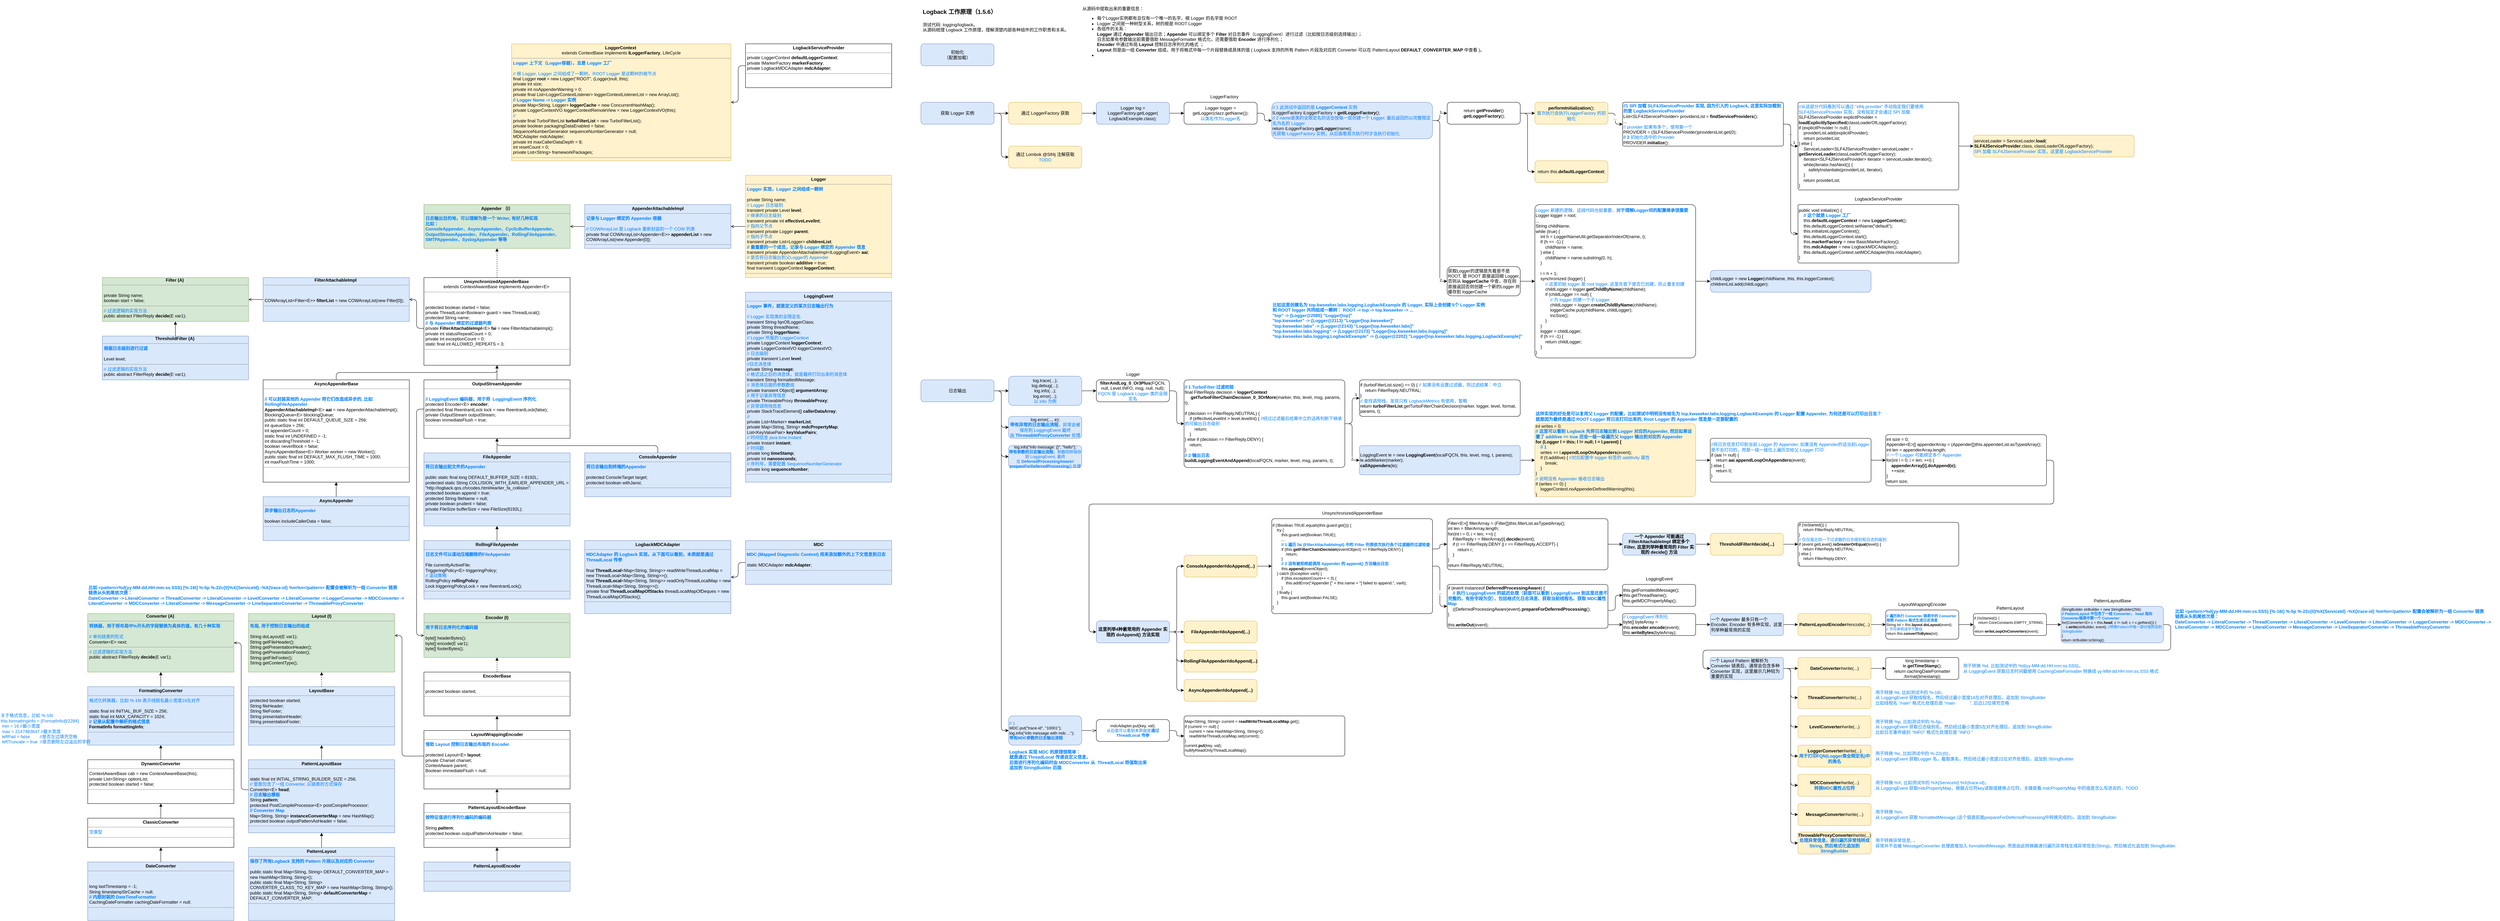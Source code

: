 <mxfile version="21.6.5" type="device">
  <diagram name="第 1 页" id="JqhDmuX6L9YFi_Qx25rx">
    <mxGraphModel dx="4871" dy="1465" grid="1" gridSize="10" guides="1" tooltips="1" connect="1" arrows="1" fold="1" page="1" pageScale="1" pageWidth="827" pageHeight="1169" math="0" shadow="0">
      <root>
        <mxCell id="0" />
        <mxCell id="1" parent="0" />
        <mxCell id="jevOpthSYDo48ZPv_LFc-1" value="&lt;h1&gt;&lt;font style=&quot;font-size: 16px;&quot;&gt;Logback 工作原理（1.5.6）&lt;/font&gt;&lt;/h1&gt;&lt;div style=&quot;&quot;&gt;&lt;span style=&quot;background-color: initial;&quot;&gt;&lt;font style=&quot;font-size: 12px;&quot;&gt;测试代码: logging/logback。&lt;/font&gt;&lt;/span&gt;&lt;/div&gt;&lt;div style=&quot;&quot;&gt;&lt;font style=&quot;font-size: 12px;&quot;&gt;从源码梳理 Logback 工作原理，理解清楚内部各种组件的工作职责和关系。&lt;/font&gt;&lt;/div&gt;" style="text;html=1;strokeColor=none;fillColor=none;spacing=5;spacingTop=-20;whiteSpace=wrap;overflow=hidden;rounded=0;" parent="1" vertex="1">
          <mxGeometry x="40" y="10" width="420" height="90" as="geometry" />
        </mxCell>
        <mxCell id="jevOpthSYDo48ZPv_LFc-2" value="初始化&lt;br&gt;（配置加载）" style="rounded=1;whiteSpace=wrap;html=1;fillColor=#dae8fc;strokeColor=#6c8ebf;" parent="1" vertex="1">
          <mxGeometry x="40" y="120" width="200" height="60" as="geometry" />
        </mxCell>
        <mxCell id="jevOpthSYDo48ZPv_LFc-7" value="" style="edgeStyle=orthogonalEdgeStyle;orthogonalLoop=1;jettySize=auto;html=1;rounded=1;" parent="1" source="jevOpthSYDo48ZPv_LFc-4" target="jevOpthSYDo48ZPv_LFc-6" edge="1">
          <mxGeometry relative="1" as="geometry" />
        </mxCell>
        <mxCell id="jevOpthSYDo48ZPv_LFc-9" style="edgeStyle=orthogonalEdgeStyle;orthogonalLoop=1;jettySize=auto;html=1;exitX=1;exitY=0.5;exitDx=0;exitDy=0;entryX=0;entryY=0.5;entryDx=0;entryDy=0;rounded=1;" parent="1" source="jevOpthSYDo48ZPv_LFc-4" target="jevOpthSYDo48ZPv_LFc-8" edge="1">
          <mxGeometry relative="1" as="geometry" />
        </mxCell>
        <mxCell id="jevOpthSYDo48ZPv_LFc-4" value="获取 Logger 实例" style="rounded=1;whiteSpace=wrap;html=1;fillColor=#dae8fc;strokeColor=#6c8ebf;" parent="1" vertex="1">
          <mxGeometry x="40" y="280" width="200" height="60" as="geometry" />
        </mxCell>
        <mxCell id="jevOpthSYDo48ZPv_LFc-11" value="" style="edgeStyle=orthogonalEdgeStyle;orthogonalLoop=1;jettySize=auto;html=1;rounded=1;" parent="1" source="jevOpthSYDo48ZPv_LFc-5" target="jevOpthSYDo48ZPv_LFc-10" edge="1">
          <mxGeometry relative="1" as="geometry" />
        </mxCell>
        <mxCell id="xc-GYIRrwOv2HIxgL6Iq-4" style="edgeStyle=orthogonalEdgeStyle;rounded=1;orthogonalLoop=1;jettySize=auto;html=1;exitX=1;exitY=0.5;exitDx=0;exitDy=0;entryX=0;entryY=0.5;entryDx=0;entryDy=0;" edge="1" parent="1" source="jevOpthSYDo48ZPv_LFc-5" target="xc-GYIRrwOv2HIxgL6Iq-3">
          <mxGeometry relative="1" as="geometry" />
        </mxCell>
        <mxCell id="xc-GYIRrwOv2HIxgL6Iq-6" style="edgeStyle=orthogonalEdgeStyle;rounded=1;orthogonalLoop=1;jettySize=auto;html=1;exitX=1;exitY=0.5;exitDx=0;exitDy=0;entryX=0;entryY=0.5;entryDx=0;entryDy=0;" edge="1" parent="1" source="jevOpthSYDo48ZPv_LFc-5" target="xc-GYIRrwOv2HIxgL6Iq-5">
          <mxGeometry relative="1" as="geometry" />
        </mxCell>
        <mxCell id="xc-GYIRrwOv2HIxgL6Iq-8" style="edgeStyle=orthogonalEdgeStyle;rounded=1;orthogonalLoop=1;jettySize=auto;html=1;exitX=1;exitY=0.5;exitDx=0;exitDy=0;entryX=0;entryY=0.5;entryDx=0;entryDy=0;" edge="1" parent="1" source="jevOpthSYDo48ZPv_LFc-5" target="xc-GYIRrwOv2HIxgL6Iq-7">
          <mxGeometry relative="1" as="geometry" />
        </mxCell>
        <mxCell id="jevOpthSYDo48ZPv_LFc-5" value="日志输出" style="rounded=1;whiteSpace=wrap;html=1;fillColor=#dae8fc;strokeColor=#6c8ebf;" parent="1" vertex="1">
          <mxGeometry x="40" y="1040" width="200" height="60" as="geometry" />
        </mxCell>
        <mxCell id="jevOpthSYDo48ZPv_LFc-15" value="" style="edgeStyle=orthogonalEdgeStyle;orthogonalLoop=1;jettySize=auto;html=1;rounded=1;" parent="1" source="jevOpthSYDo48ZPv_LFc-6" target="jevOpthSYDo48ZPv_LFc-14" edge="1">
          <mxGeometry relative="1" as="geometry" />
        </mxCell>
        <mxCell id="jevOpthSYDo48ZPv_LFc-6" value="通过 LoggerFactory 获取" style="rounded=1;whiteSpace=wrap;html=1;fillColor=#fff2cc;strokeColor=#d6b656;" parent="1" vertex="1">
          <mxGeometry x="280" y="280" width="200" height="60" as="geometry" />
        </mxCell>
        <mxCell id="jevOpthSYDo48ZPv_LFc-8" value="通过 Lombok @Slf4j 注解获取&lt;br&gt;&lt;font color=&quot;#007fff&quot;&gt;TODO&lt;/font&gt;" style="rounded=1;whiteSpace=wrap;html=1;fillColor=#fff2cc;strokeColor=#d6b656;" parent="1" vertex="1">
          <mxGeometry x="280" y="400" width="200" height="60" as="geometry" />
        </mxCell>
        <mxCell id="jevOpthSYDo48ZPv_LFc-13" value="" style="edgeStyle=orthogonalEdgeStyle;orthogonalLoop=1;jettySize=auto;html=1;rounded=1;" parent="1" source="jevOpthSYDo48ZPv_LFc-10" target="jevOpthSYDo48ZPv_LFc-12" edge="1">
          <mxGeometry relative="1" as="geometry" />
        </mxCell>
        <mxCell id="jevOpthSYDo48ZPv_LFc-10" value="log.trace(...);&lt;br&gt;log.debug(...);&lt;br&gt;log.info(...);&lt;br&gt;log.error(...);&lt;br&gt;&lt;font color=&quot;#007fff&quot;&gt;以 info 为例&lt;/font&gt;" style="rounded=1;whiteSpace=wrap;html=1;fillColor=#dae8fc;strokeColor=#6c8ebf;" parent="1" vertex="1">
          <mxGeometry x="280" y="1030" width="200" height="80" as="geometry" />
        </mxCell>
        <mxCell id="jevOpthSYDo48ZPv_LFc-58" value="" style="edgeStyle=orthogonalEdgeStyle;rounded=1;orthogonalLoop=1;jettySize=auto;html=1;" parent="1" source="jevOpthSYDo48ZPv_LFc-12" target="jevOpthSYDo48ZPv_LFc-57" edge="1">
          <mxGeometry relative="1" as="geometry" />
        </mxCell>
        <mxCell id="jevOpthSYDo48ZPv_LFc-12" value="&lt;b&gt;filterAndLog_0_Or3Plus&lt;/b&gt;(FQCN, null, Level.INFO, msg, null, null);&lt;br&gt;&lt;font color=&quot;#007fff&quot;&gt;FQCN 是 Logback Logger 类的全限定名&lt;/font&gt;" style="rounded=1;whiteSpace=wrap;html=1;" parent="1" vertex="1">
          <mxGeometry x="520" y="1040" width="200" height="60" as="geometry" />
        </mxCell>
        <mxCell id="jevOpthSYDo48ZPv_LFc-17" value="" style="edgeStyle=orthogonalEdgeStyle;orthogonalLoop=1;jettySize=auto;html=1;rounded=1;" parent="1" source="jevOpthSYDo48ZPv_LFc-14" target="jevOpthSYDo48ZPv_LFc-16" edge="1">
          <mxGeometry relative="1" as="geometry" />
        </mxCell>
        <mxCell id="jevOpthSYDo48ZPv_LFc-14" value="Logger log = LoggerFactory.getLogger(&lt;br&gt;LogbackExample.class);" style="rounded=1;whiteSpace=wrap;html=1;fillColor=#dae8fc;strokeColor=#6c8ebf;" parent="1" vertex="1">
          <mxGeometry x="520" y="280" width="200" height="60" as="geometry" />
        </mxCell>
        <mxCell id="jevOpthSYDo48ZPv_LFc-20" value="" style="edgeStyle=orthogonalEdgeStyle;orthogonalLoop=1;jettySize=auto;html=1;rounded=1;" parent="1" source="jevOpthSYDo48ZPv_LFc-16" target="jevOpthSYDo48ZPv_LFc-19" edge="1">
          <mxGeometry relative="1" as="geometry" />
        </mxCell>
        <mxCell id="jevOpthSYDo48ZPv_LFc-16" value="Logger logger = getLogger(clazz.getName());&lt;br&gt;&lt;font color=&quot;#007fff&quot;&gt;以类名作为Logger名&lt;/font&gt;" style="rounded=1;whiteSpace=wrap;html=1;" parent="1" vertex="1">
          <mxGeometry x="760" y="280" width="200" height="60" as="geometry" />
        </mxCell>
        <mxCell id="jevOpthSYDo48ZPv_LFc-18" value="LoggerFactory" style="text;html=1;align=center;verticalAlign=middle;resizable=0;points=[];autosize=1;strokeColor=none;fillColor=none;" parent="1" vertex="1">
          <mxGeometry x="820" y="250" width="100" height="30" as="geometry" />
        </mxCell>
        <mxCell id="jevOpthSYDo48ZPv_LFc-22" value="" style="edgeStyle=orthogonalEdgeStyle;orthogonalLoop=1;jettySize=auto;html=1;rounded=1;" parent="1" source="jevOpthSYDo48ZPv_LFc-19" target="jevOpthSYDo48ZPv_LFc-21" edge="1">
          <mxGeometry relative="1" as="geometry" />
        </mxCell>
        <mxCell id="jevOpthSYDo48ZPv_LFc-46" value="1" style="edgeLabel;html=1;align=center;verticalAlign=middle;resizable=0;points=[];" parent="jevOpthSYDo48ZPv_LFc-22" vertex="1" connectable="0">
          <mxGeometry x="0.393" y="3" relative="1" as="geometry">
            <mxPoint as="offset" />
          </mxGeometry>
        </mxCell>
        <mxCell id="jevOpthSYDo48ZPv_LFc-26" style="edgeStyle=orthogonalEdgeStyle;orthogonalLoop=1;jettySize=auto;html=1;exitX=1;exitY=0.5;exitDx=0;exitDy=0;entryX=0;entryY=0.5;entryDx=0;entryDy=0;rounded=1;" parent="1" source="jevOpthSYDo48ZPv_LFc-19" target="jevOpthSYDo48ZPv_LFc-25" edge="1">
          <mxGeometry relative="1" as="geometry" />
        </mxCell>
        <mxCell id="jevOpthSYDo48ZPv_LFc-47" value="2" style="edgeLabel;html=1;align=center;verticalAlign=middle;resizable=0;points=[];" parent="jevOpthSYDo48ZPv_LFc-26" vertex="1" connectable="0">
          <mxGeometry x="0.905" y="2" relative="1" as="geometry">
            <mxPoint as="offset" />
          </mxGeometry>
        </mxCell>
        <mxCell id="jevOpthSYDo48ZPv_LFc-19" value="&lt;div&gt;&lt;font color=&quot;#007fff&quot;&gt;// 1 此测试中返回的是 &lt;b&gt;LoggerContext &lt;/b&gt;实例&lt;/font&gt;&lt;/div&gt;&lt;div&gt;ILoggerFactory iLoggerFactory = &lt;b&gt;getILoggerFactory&lt;/b&gt;();&lt;/div&gt;&lt;div&gt;&lt;font color=&quot;#007fff&quot;&gt;// 2 name是类的全限定名的话会按每一层创建一个 Logger, 最后返回的以完整限定名为名的 Logger&lt;/font&gt;&lt;/div&gt;&lt;div&gt;return iLoggerFactory.&lt;b&gt;getLogger&lt;/b&gt;(name);&lt;/div&gt;&lt;div&gt;&lt;font color=&quot;#007fff&quot;&gt;先获取 LoggerFactory 实例，从后面看首次执行时才会执行初始化&lt;/font&gt;&lt;/div&gt;" style="rounded=1;whiteSpace=wrap;html=1;align=left;fillColor=#dae8fc;strokeColor=#6c8ebf;" parent="1" vertex="1">
          <mxGeometry x="1000" y="280" width="440" height="100" as="geometry" />
        </mxCell>
        <mxCell id="jevOpthSYDo48ZPv_LFc-24" value="" style="edgeStyle=orthogonalEdgeStyle;orthogonalLoop=1;jettySize=auto;html=1;rounded=1;" parent="1" source="jevOpthSYDo48ZPv_LFc-21" target="jevOpthSYDo48ZPv_LFc-23" edge="1">
          <mxGeometry relative="1" as="geometry" />
        </mxCell>
        <mxCell id="jevOpthSYDo48ZPv_LFc-45" style="edgeStyle=orthogonalEdgeStyle;orthogonalLoop=1;jettySize=auto;html=1;exitX=1;exitY=0.5;exitDx=0;exitDy=0;entryX=0;entryY=0.5;entryDx=0;entryDy=0;rounded=1;" parent="1" source="jevOpthSYDo48ZPv_LFc-21" target="jevOpthSYDo48ZPv_LFc-44" edge="1">
          <mxGeometry relative="1" as="geometry" />
        </mxCell>
        <mxCell id="jevOpthSYDo48ZPv_LFc-21" value="return &lt;b&gt;getProvider&lt;/b&gt;()&lt;br&gt;.&lt;b&gt;getLoggerFactory&lt;/b&gt;();" style="rounded=1;whiteSpace=wrap;html=1;align=center;" parent="1" vertex="1">
          <mxGeometry x="1480" y="280" width="200" height="60" as="geometry" />
        </mxCell>
        <mxCell id="jevOpthSYDo48ZPv_LFc-28" value="" style="edgeStyle=orthogonalEdgeStyle;orthogonalLoop=1;jettySize=auto;html=1;rounded=1;" parent="1" source="jevOpthSYDo48ZPv_LFc-23" target="jevOpthSYDo48ZPv_LFc-27" edge="1">
          <mxGeometry relative="1" as="geometry" />
        </mxCell>
        <mxCell id="jevOpthSYDo48ZPv_LFc-29" value="..." style="edgeLabel;html=1;align=center;verticalAlign=middle;resizable=0;points=[];" parent="jevOpthSYDo48ZPv_LFc-28" vertex="1" connectable="0">
          <mxGeometry x="-0.056" y="-1" relative="1" as="geometry">
            <mxPoint as="offset" />
          </mxGeometry>
        </mxCell>
        <mxCell id="jevOpthSYDo48ZPv_LFc-23" value="&lt;b&gt;performInitialization&lt;/b&gt;();&lt;br&gt;&lt;font color=&quot;#007fff&quot;&gt;首次执行会执行LoggerFactory 的初始化&lt;/font&gt;" style="rounded=1;whiteSpace=wrap;html=1;align=center;fillColor=#fff2cc;strokeColor=#d6b656;" parent="1" vertex="1">
          <mxGeometry x="1720" y="280" width="200" height="60" as="geometry" />
        </mxCell>
        <mxCell id="jevOpthSYDo48ZPv_LFc-52" value="" style="edgeStyle=orthogonalEdgeStyle;orthogonalLoop=1;jettySize=auto;html=1;rounded=1;" parent="1" source="jevOpthSYDo48ZPv_LFc-25" target="jevOpthSYDo48ZPv_LFc-51" edge="1">
          <mxGeometry relative="1" as="geometry" />
        </mxCell>
        <mxCell id="jevOpthSYDo48ZPv_LFc-25" value="获取Logger的逻辑是先看是不是 ROOT, 是 ROOT 直接返回根 Logger,&lt;br&gt;否则从 &lt;b&gt;loggerCache&lt;/b&gt; 中查，存在则直接返回否则创建一个新的Logger 并缓存到 loggerCache" style="rounded=1;whiteSpace=wrap;html=1;align=left;" parent="1" vertex="1">
          <mxGeometry x="1480" y="730" width="200" height="80" as="geometry" />
        </mxCell>
        <mxCell id="jevOpthSYDo48ZPv_LFc-31" value="" style="edgeStyle=orthogonalEdgeStyle;orthogonalLoop=1;jettySize=auto;html=1;rounded=1;" parent="1" source="jevOpthSYDo48ZPv_LFc-27" target="jevOpthSYDo48ZPv_LFc-30" edge="1">
          <mxGeometry relative="1" as="geometry" />
        </mxCell>
        <mxCell id="jevOpthSYDo48ZPv_LFc-32" value="..." style="edgeLabel;html=1;align=center;verticalAlign=middle;resizable=0;points=[];" parent="jevOpthSYDo48ZPv_LFc-31" vertex="1" connectable="0">
          <mxGeometry x="-0.115" y="-1" relative="1" as="geometry">
            <mxPoint as="offset" />
          </mxGeometry>
        </mxCell>
        <mxCell id="jevOpthSYDo48ZPv_LFc-36" value="1" style="edgeLabel;html=1;align=center;verticalAlign=middle;resizable=0;points=[];" parent="jevOpthSYDo48ZPv_LFc-31" vertex="1" connectable="0">
          <mxGeometry x="0.766" y="-4" relative="1" as="geometry">
            <mxPoint y="-14" as="offset" />
          </mxGeometry>
        </mxCell>
        <mxCell id="jevOpthSYDo48ZPv_LFc-38" style="edgeStyle=orthogonalEdgeStyle;orthogonalLoop=1;jettySize=auto;html=1;exitX=1;exitY=0.5;exitDx=0;exitDy=0;entryX=0;entryY=0.5;entryDx=0;entryDy=0;rounded=1;" parent="1" source="jevOpthSYDo48ZPv_LFc-27" target="jevOpthSYDo48ZPv_LFc-37" edge="1">
          <mxGeometry relative="1" as="geometry" />
        </mxCell>
        <mxCell id="jevOpthSYDo48ZPv_LFc-39" value="2" style="edgeLabel;html=1;align=center;verticalAlign=middle;resizable=0;points=[];" parent="jevOpthSYDo48ZPv_LFc-38" vertex="1" connectable="0">
          <mxGeometry x="0.932" y="1" relative="1" as="geometry">
            <mxPoint as="offset" />
          </mxGeometry>
        </mxCell>
        <mxCell id="jevOpthSYDo48ZPv_LFc-27" value="&lt;font color=&quot;#007fff&quot;&gt;&lt;b&gt;//1 SPI 加载 SLF4JServiceProvider&amp;nbsp;实现, 因为引入的 Logback, 这里实际加载到的是&amp;nbsp;LogbackServiceProvider&lt;/b&gt;&lt;br&gt;&lt;/font&gt;List&amp;lt;SLF4JServiceProvider&amp;gt; providersList = &lt;b&gt;findServiceProviders&lt;/b&gt;();&lt;br&gt;...&lt;br&gt;&lt;font color=&quot;#007fff&quot;&gt;// provider 如果有多个，使用第一个&lt;/font&gt;&lt;br&gt;&lt;div&gt;PROVIDER = (SLF4JServiceProvider)providersList.get(0);&lt;/div&gt;&lt;div&gt;&lt;font color=&quot;#007fff&quot;&gt;&lt;b&gt;// 2&lt;/b&gt;&amp;nbsp;初始化选中的 Provider&amp;nbsp;&lt;/font&gt;&lt;/div&gt;&lt;div&gt;PROVIDER.&lt;b&gt;initialize&lt;/b&gt;();&lt;/div&gt;" style="rounded=1;whiteSpace=wrap;html=1;align=left;arcSize=4;" parent="1" vertex="1">
          <mxGeometry x="1960" y="280" width="440" height="120" as="geometry" />
        </mxCell>
        <mxCell id="jevOpthSYDo48ZPv_LFc-35" value="" style="edgeStyle=orthogonalEdgeStyle;orthogonalLoop=1;jettySize=auto;html=1;rounded=1;" parent="1" source="jevOpthSYDo48ZPv_LFc-30" target="jevOpthSYDo48ZPv_LFc-34" edge="1">
          <mxGeometry relative="1" as="geometry" />
        </mxCell>
        <mxCell id="jevOpthSYDo48ZPv_LFc-30" value="&lt;div&gt;&lt;font color=&quot;#007fff&quot;&gt;//从这部分代码看到可以通过 “slf4j.provider” 手动指定我们要使用&lt;/font&gt;&lt;/div&gt;&lt;font color=&quot;#007fff&quot;&gt;SLF4JServiceProvider 实现，没有指定才会通过 SPI 加载&lt;br&gt;&lt;/font&gt;&lt;div&gt;SLF4JServiceProvider explicitProvider = &lt;b&gt;loadExplicitlySpecified&lt;/b&gt;(classLoaderOfLoggerFactory);&lt;/div&gt;&lt;div&gt;if (explicitProvider != null) {&lt;/div&gt;&lt;div&gt;&amp;nbsp; &amp;nbsp; providerList.add(explicitProvider);&lt;/div&gt;&lt;div&gt;&amp;nbsp; &amp;nbsp; return providerList;&lt;/div&gt;&lt;div&gt;} else {&lt;/div&gt;&lt;div&gt;&amp;nbsp; &amp;nbsp; ServiceLoader&amp;lt;SLF4JServiceProvider&amp;gt; serviceLoader = &lt;b&gt;getServiceLoader&lt;/b&gt;(classLoaderOfLoggerFactory);&lt;/div&gt;&lt;div&gt;&amp;nbsp; &amp;nbsp; Iterator&amp;lt;SLF4JServiceProvider&amp;gt; iterator = serviceLoader.iterator();&lt;/div&gt;&lt;div&gt;&amp;nbsp; &amp;nbsp; while(iterator.hasNext()) {&lt;/div&gt;&lt;div&gt;&amp;nbsp; &amp;nbsp; &amp;nbsp; &amp;nbsp; safelyInstantiate(providerList, iterator);&lt;/div&gt;&lt;div&gt;&amp;nbsp; &amp;nbsp; }&lt;/div&gt;&lt;div&gt;&amp;nbsp; &amp;nbsp; return providerList;&lt;/div&gt;&lt;div&gt;}&lt;/div&gt;" style="rounded=1;whiteSpace=wrap;html=1;align=left;arcSize=2;" parent="1" vertex="1">
          <mxGeometry x="2440" y="280" width="440" height="240" as="geometry" />
        </mxCell>
        <mxCell id="jevOpthSYDo48ZPv_LFc-34" value="serviceLoader = ServiceLoader.&lt;b&gt;load&lt;/b&gt;(&lt;br&gt;&lt;b&gt;SLF4JServiceProvider&lt;/b&gt;.class, classLoaderOfLoggerFactory);&lt;br&gt;&lt;font color=&quot;#007fff&quot;&gt;SPI 加载 SLF4JServiceProvider 实现，这里是&amp;nbsp;LogbackServiceProvider&lt;/font&gt;" style="rounded=1;whiteSpace=wrap;html=1;align=left;fillColor=#fff2cc;strokeColor=#d6b656;" parent="1" vertex="1">
          <mxGeometry x="2920" y="370" width="440" height="60" as="geometry" />
        </mxCell>
        <mxCell id="jevOpthSYDo48ZPv_LFc-37" value="&lt;div&gt;&lt;/div&gt;&lt;div&gt;&lt;div&gt;&lt;div&gt;public void initialize() {&lt;/div&gt;&lt;div&gt;&lt;b&gt;&lt;font color=&quot;#007fff&quot;&gt;&amp;nbsp; &amp;nbsp; // 这个就是 Logger 工厂&lt;/font&gt;&lt;/b&gt;&lt;/div&gt;&lt;div&gt;&amp;nbsp; &amp;nbsp; this.&lt;b&gt;defaultLoggerContext&lt;/b&gt; = new &lt;b&gt;LoggerContext&lt;/b&gt;();&lt;/div&gt;&lt;div&gt;&amp;nbsp; &amp;nbsp; this.defaultLoggerContext.setName(&quot;default&quot;);&lt;/div&gt;&lt;div&gt;&amp;nbsp; &amp;nbsp; this.initializeLoggerContext();&lt;/div&gt;&lt;div&gt;&amp;nbsp; &amp;nbsp; this.defaultLoggerContext.start();&lt;/div&gt;&lt;div&gt;&amp;nbsp; &amp;nbsp; this.&lt;b&gt;markerFactory&lt;/b&gt; = new BasicMarkerFactory();&lt;/div&gt;&lt;div&gt;&amp;nbsp; &amp;nbsp; this.&lt;b&gt;mdcAdapter&lt;/b&gt; = new LogbackMDCAdapter();&lt;/div&gt;&lt;div&gt;&amp;nbsp; &amp;nbsp; this.defaultLoggerContext.setMDCAdapter(this.mdcAdapter);&lt;/div&gt;&lt;div&gt;}&lt;/div&gt;&lt;/div&gt;&lt;/div&gt;" style="rounded=1;whiteSpace=wrap;html=1;align=left;arcSize=2;" parent="1" vertex="1">
          <mxGeometry x="2440" y="560" width="440" height="160" as="geometry" />
        </mxCell>
        <mxCell id="jevOpthSYDo48ZPv_LFc-40" value="LogbackServiceProvider" style="text;html=1;align=center;verticalAlign=middle;resizable=0;points=[];autosize=1;strokeColor=none;fillColor=none;" parent="1" vertex="1">
          <mxGeometry x="2585" y="530" width="150" height="30" as="geometry" />
        </mxCell>
        <mxCell id="jevOpthSYDo48ZPv_LFc-50" style="edgeStyle=orthogonalEdgeStyle;orthogonalLoop=1;jettySize=auto;html=1;exitX=0;exitY=0.5;exitDx=0;exitDy=0;endArrow=open;endFill=0;rounded=1;" parent="1" source="jevOpthSYDo48ZPv_LFc-42" target="jevOpthSYDo48ZPv_LFc-49" edge="1">
          <mxGeometry relative="1" as="geometry" />
        </mxCell>
        <mxCell id="jevOpthSYDo48ZPv_LFc-42" value="&lt;p style=&quot;margin:0px;margin-top:4px;text-align:center;&quot;&gt;&lt;b&gt;LogbackServiceProvider&lt;/b&gt;&lt;br&gt;&lt;/p&gt;&lt;hr size=&quot;1&quot;&gt;&lt;p style=&quot;margin:0px;margin-left:4px;&quot;&gt;private LoggerContext &lt;b&gt;defaultLoggerContext&lt;/b&gt;;&lt;/p&gt;&lt;p style=&quot;margin:0px;margin-left:4px;&quot;&gt;private IMarkerFactory &lt;b&gt;markerFactory&lt;/b&gt;;&lt;/p&gt;&lt;p style=&quot;margin:0px;margin-left:4px;&quot;&gt;private LogbackMDCAdapter &lt;b&gt;mdcAdapter&lt;/b&gt;;&lt;/p&gt;&lt;hr size=&quot;1&quot;&gt;&lt;p style=&quot;margin:0px;margin-left:4px;&quot;&gt;&lt;br&gt;&lt;/p&gt;" style="verticalAlign=top;align=left;overflow=fill;fontSize=12;fontFamily=Helvetica;html=1;whiteSpace=wrap;" parent="1" vertex="1">
          <mxGeometry x="-440" y="120" width="400" height="120" as="geometry" />
        </mxCell>
        <mxCell id="jevOpthSYDo48ZPv_LFc-44" value="return this.&lt;b&gt;defaultLoggerContext&lt;/b&gt;;" style="rounded=1;whiteSpace=wrap;html=1;align=center;fillColor=#fff2cc;strokeColor=#d6b656;" parent="1" vertex="1">
          <mxGeometry x="1720" y="440" width="200" height="60" as="geometry" />
        </mxCell>
        <mxCell id="jevOpthSYDo48ZPv_LFc-48" value="&lt;font style=&quot;font-size: 12px;&quot;&gt;从源码中提取出来的重要信息：&lt;br style=&quot;&quot;&gt;&lt;/font&gt;&lt;ul style=&quot;font-size: 12px;&quot;&gt;&lt;li style=&quot;&quot;&gt;&lt;font style=&quot;font-size: 12px;&quot;&gt;每个Logger实例都有且仅有一个唯一的名字，根 Logger 的名字是 ROOT&lt;/font&gt;&lt;/li&gt;&lt;li style=&quot;&quot;&gt;&lt;font style=&quot;font-size: 12px;&quot;&gt;Logger 之间是一种树型关系，树的根是 ROOT Logger&lt;/font&gt;&lt;/li&gt;&lt;li style=&quot;&quot;&gt;&lt;font style=&quot;font-size: 12px;&quot;&gt;各组件的关系：&lt;br&gt;&lt;/font&gt;&lt;b&gt;Logger&lt;/b&gt; 通过 &lt;b&gt;Appender&lt;/b&gt; 输出日志；&lt;b&gt;Appender&lt;/b&gt; 可以绑定多个 &lt;b&gt;Filter&lt;/b&gt; 对日志事件（LoggingEvent）进行过滤（比如按日志级别选择输出）；&lt;br&gt;日志如果有参数输出前需要借助 MessageFormatter 格式化，还需要借助 &lt;b&gt;Encoder&lt;/b&gt; 进行序列化；&lt;br&gt;&lt;b&gt;Encoder&lt;/b&gt; 中通过布局 &lt;b&gt;Layout&lt;/b&gt; 控制日志序列化的格式 ；&lt;br&gt;&lt;b&gt;Layout&lt;/b&gt; 则是由一组 &lt;b&gt;Converter&lt;/b&gt; 组成，用于将格式中每一个片段替换成具体的值 ( Logback 支持的所有 Pattern 片段及对应的 Converter 可以在 PatternLayout &lt;b&gt;DEFAULT_CONVERTER_MAP&lt;/b&gt; 中查看 )。&lt;/li&gt;&lt;li style=&quot;&quot;&gt;&lt;br&gt;&lt;/li&gt;&lt;/ul&gt;" style="text;html=1;align=left;verticalAlign=top;resizable=0;points=[];autosize=1;strokeColor=none;fillColor=none;fontSize=10;" parent="1" vertex="1">
          <mxGeometry x="480" y="10" width="1120" height="170" as="geometry" />
        </mxCell>
        <mxCell id="jevOpthSYDo48ZPv_LFc-49" value="&lt;p style=&quot;margin:0px;margin-top:4px;text-align:center;&quot;&gt;&lt;b&gt;LoggerContext&amp;nbsp;&lt;/b&gt;&lt;br&gt;&lt;/p&gt;&lt;div style=&quot;text-align: center;&quot;&gt;extends ContextBase implements &lt;b&gt;ILoggerFactory&lt;/b&gt;, LifeCycle&lt;/div&gt;&lt;hr size=&quot;1&quot;&gt;&lt;p style=&quot;margin:0px;margin-left:4px;&quot;&gt;&lt;b&gt;&lt;font color=&quot;#007fff&quot;&gt;Logger 上下文（Logger容器），且是 Logger 工厂&lt;/font&gt;&lt;/b&gt;&lt;/p&gt;&lt;p style=&quot;margin:0px;margin-left:4px;&quot;&gt;&lt;b&gt;&lt;font color=&quot;#007fff&quot;&gt;&lt;br&gt;&lt;/font&gt;&lt;/b&gt;&lt;/p&gt;&lt;p style=&quot;margin:0px;margin-left:4px;&quot;&gt;&lt;font style=&quot;&quot; color=&quot;#007fff&quot;&gt;// 根 Logger, Logger 之间组成了一颗树，ROOT Logger 是这颗树的根节点&lt;/font&gt;&lt;/p&gt;&lt;p style=&quot;margin:0px;margin-left:4px;&quot;&gt;final Logger &lt;b&gt;root&lt;/b&gt; = new Logger(&quot;ROOT&quot;, (Logger)null, this);&lt;/p&gt;&lt;p style=&quot;margin:0px;margin-left:4px;&quot;&gt;private int size;&lt;/p&gt;&lt;p style=&quot;margin:0px;margin-left:4px;&quot;&gt;private int noAppenderWarning = 0;&lt;/p&gt;&lt;p style=&quot;margin:0px;margin-left:4px;&quot;&gt;private final List&amp;lt;LoggerContextListener&amp;gt; loggerContextListenerList = new ArrayList();&lt;/p&gt;&lt;p style=&quot;margin:0px;margin-left:4px;&quot;&gt;&lt;b&gt;&lt;font color=&quot;#007fff&quot;&gt;// Logger Name -&amp;gt; Logger 实例&lt;/font&gt;&lt;/b&gt;&lt;/p&gt;&lt;p style=&quot;margin:0px;margin-left:4px;&quot;&gt;private Map&amp;lt;String, Logger&amp;gt; &lt;b&gt;loggerCache&lt;/b&gt; = new ConcurrentHashMap();&lt;/p&gt;&lt;p style=&quot;margin:0px;margin-left:4px;&quot;&gt;private LoggerContextVO loggerContextRemoteView = new LoggerContextVO(this);&lt;/p&gt;&lt;p style=&quot;margin:0px;margin-left:4px;&quot;&gt;&lt;font color=&quot;#007fff&quot;&gt;//&lt;/font&gt;&lt;/p&gt;&lt;p style=&quot;margin:0px;margin-left:4px;&quot;&gt;private final TurboFilterList &lt;b&gt;turboFilterList&lt;/b&gt; = new TurboFilterList();&lt;/p&gt;&lt;p style=&quot;margin:0px;margin-left:4px;&quot;&gt;private boolean packagingDataEnabled = false;&lt;/p&gt;&lt;p style=&quot;margin:0px;margin-left:4px;&quot;&gt;SequenceNumberGenerator sequenceNumberGenerator = null;&lt;/p&gt;&lt;p style=&quot;margin:0px;margin-left:4px;&quot;&gt;MDCAdapter mdcAdapter;&lt;/p&gt;&lt;p style=&quot;margin:0px;margin-left:4px;&quot;&gt;private int maxCallerDataDepth = 8;&lt;/p&gt;&lt;p style=&quot;margin:0px;margin-left:4px;&quot;&gt;int resetCount = 0;&lt;/p&gt;&lt;p style=&quot;margin:0px;margin-left:4px;&quot;&gt;&lt;/p&gt;&lt;p style=&quot;margin:0px;margin-left:4px;&quot;&gt;private List&amp;lt;String&amp;gt; frameworkPackages;&lt;/p&gt;&lt;hr size=&quot;1&quot;&gt;&lt;p style=&quot;margin:0px;margin-left:4px;&quot;&gt;&lt;br&gt;&lt;/p&gt;" style="verticalAlign=top;align=left;overflow=fill;fontSize=12;fontFamily=Helvetica;html=1;whiteSpace=wrap;fillColor=#fff2cc;strokeColor=#d6b656;" parent="1" vertex="1">
          <mxGeometry x="-1080" y="120" width="600" height="320" as="geometry" />
        </mxCell>
        <mxCell id="jevOpthSYDo48ZPv_LFc-56" value="" style="edgeStyle=orthogonalEdgeStyle;rounded=1;orthogonalLoop=1;jettySize=auto;html=1;" parent="1" source="jevOpthSYDo48ZPv_LFc-51" target="jevOpthSYDo48ZPv_LFc-55" edge="1">
          <mxGeometry relative="1" as="geometry" />
        </mxCell>
        <mxCell id="jevOpthSYDo48ZPv_LFc-51" value="&lt;div&gt;&lt;font color=&quot;#007fff&quot;&gt;Logger 新建的逻辑，这段代码也挺重要，&lt;b&gt;对于理解Logger间的配置继承很重要&lt;/b&gt;&lt;/font&gt;&lt;/div&gt;&lt;div&gt;Logger logger = root;&lt;br&gt;&lt;/div&gt;&lt;div&gt;...&lt;/div&gt;&lt;div&gt;String childName;&lt;/div&gt;&lt;div&gt;while (true) {&lt;/div&gt;&lt;div&gt;&amp;nbsp; &amp;nbsp; int h = LoggerNameUtil.getSeparatorIndexOf(name, i);&lt;/div&gt;&lt;div&gt;&amp;nbsp; &amp;nbsp; if (h == -1) {&lt;/div&gt;&lt;div&gt;&amp;nbsp; &amp;nbsp; &amp;nbsp; &amp;nbsp; childName = name;&lt;/div&gt;&lt;div&gt;&amp;nbsp; &amp;nbsp; } else {&lt;/div&gt;&lt;div&gt;&amp;nbsp; &amp;nbsp; &amp;nbsp; &amp;nbsp; childName = name.substring(0, h);&lt;/div&gt;&lt;div&gt;&amp;nbsp; &amp;nbsp; }&lt;/div&gt;&lt;div&gt;&lt;span style=&quot;background-color: initial;&quot;&gt;&lt;br&gt;&lt;/span&gt;&lt;/div&gt;&lt;div&gt;&lt;span style=&quot;background-color: initial;&quot;&gt;&amp;nbsp; &amp;nbsp; i = h + 1;&lt;/span&gt;&lt;br&gt;&lt;/div&gt;&lt;div&gt;&amp;nbsp; &amp;nbsp; synchronized (logger) {&lt;/div&gt;&lt;div&gt;&lt;font color=&quot;#007fff&quot;&gt;&lt;span style=&quot;white-space: pre;&quot;&gt;&#x9;&lt;/span&gt;// 这里初始 logger 是 root logger, 这里先查下是否已创建，防止重复创建&lt;/font&gt;&lt;/div&gt;&lt;div&gt;&amp;nbsp; &amp;nbsp; &amp;nbsp; &amp;nbsp; childLogger = logger.&lt;b&gt;getChildByName&lt;/b&gt;(childName);&lt;/div&gt;&lt;div&gt;&amp;nbsp; &amp;nbsp; &amp;nbsp; &amp;nbsp; if (childLogger == null) {&lt;/div&gt;&lt;div&gt;&lt;font color=&quot;#007fff&quot;&gt;&amp;nbsp; &amp;nbsp; &amp;nbsp; &amp;nbsp; &amp;nbsp; &amp;nbsp; // 为 logger 创建一个子 Logger&lt;/font&gt;&lt;/div&gt;&lt;div&gt;&amp;nbsp; &amp;nbsp; &amp;nbsp; &amp;nbsp; &amp;nbsp; &amp;nbsp; childLogger = logger.&lt;b&gt;createChildByName&lt;/b&gt;(childName);&lt;/div&gt;&lt;div&gt;&amp;nbsp; &amp;nbsp; &amp;nbsp; &amp;nbsp; &amp;nbsp; &amp;nbsp; loggerCache.put(childName, childLogger);&lt;/div&gt;&lt;div&gt;&amp;nbsp; &amp;nbsp; &amp;nbsp; &amp;nbsp; &amp;nbsp; &amp;nbsp; incSize();&lt;/div&gt;&lt;div&gt;&amp;nbsp; &amp;nbsp; &amp;nbsp; &amp;nbsp; }&lt;/div&gt;&lt;div&gt;&amp;nbsp; &amp;nbsp; }&lt;/div&gt;&lt;div&gt;&amp;nbsp; &amp;nbsp; logger = childLogger;&lt;/div&gt;&lt;div&gt;&amp;nbsp; &amp;nbsp; if (h == -1) {&lt;/div&gt;&lt;div&gt;&amp;nbsp; &amp;nbsp; &amp;nbsp; &amp;nbsp; return childLogger;&lt;/div&gt;&lt;div&gt;&amp;nbsp; &amp;nbsp; }&lt;/div&gt;&lt;div&gt;}&lt;/div&gt;" style="rounded=1;whiteSpace=wrap;html=1;align=left;arcSize=3;" parent="1" vertex="1">
          <mxGeometry x="1720" y="560" width="440" height="420" as="geometry" />
        </mxCell>
        <mxCell id="jevOpthSYDo48ZPv_LFc-53" value="&lt;font color=&quot;#007fff&quot;&gt;&lt;b&gt;比如这里创建名为&amp;nbsp;top.kwseeker.labs.logging.LogbackExample 的 Logger, 实际上会创建 5个 Logger 实例&lt;br&gt;和 ROOT logger 共同组成一颗树： ROOT -&amp;gt; top -&amp;gt; top.kwseeker -&amp;gt; ...&lt;br&gt;&lt;/b&gt;&lt;/font&gt;&lt;div style=&quot;&quot;&gt;&lt;div&gt;&lt;font color=&quot;#007fff&quot;&gt;&lt;b&gt;&quot;top&quot; -&amp;gt; {Logger@2085} &quot;Logger[top]&quot;&lt;/b&gt;&lt;/font&gt;&lt;/div&gt;&lt;div&gt;&lt;font color=&quot;#007fff&quot;&gt;&lt;b&gt;&quot;top.kwseeker&quot; -&amp;gt; {Logger@2113} &quot;Logger[top.kwseeker]&quot;&lt;/b&gt;&lt;/font&gt;&lt;/div&gt;&lt;div&gt;&lt;font color=&quot;#007fff&quot;&gt;&lt;b&gt;&quot;top.kwseeker.labs&quot; -&amp;gt; {Logger@2143} &quot;Logger[top.kwseeker.labs]&quot;&lt;/b&gt;&lt;/font&gt;&lt;/div&gt;&lt;div&gt;&lt;font color=&quot;#007fff&quot;&gt;&lt;b&gt;&quot;top.kwseeker.labs.logging&quot; -&amp;gt; {Logger@2173} &quot;Logger[top.kwseeker.labs.logging]&quot;&lt;/b&gt;&lt;/font&gt;&lt;/div&gt;&lt;div&gt;&lt;font color=&quot;#007fff&quot;&gt;&lt;b&gt;&quot;top.kwseeker.labs.logging.LogbackExample&quot; -&amp;gt; {Logger@2202} &quot;Logger[top.kwseeker.labs.logging.LogbackExample]&quot;&lt;/b&gt;&lt;/font&gt;&lt;/div&gt;&lt;div&gt;&lt;br&gt;&lt;/div&gt;&lt;/div&gt;" style="text;html=1;align=left;verticalAlign=middle;resizable=0;points=[];autosize=1;strokeColor=none;fillColor=none;" parent="1" vertex="1">
          <mxGeometry x="1000" y="820" width="710" height="130" as="geometry" />
        </mxCell>
        <mxCell id="jevOpthSYDo48ZPv_LFc-75" style="edgeStyle=orthogonalEdgeStyle;rounded=1;orthogonalLoop=1;jettySize=auto;html=1;exitX=0;exitY=0.5;exitDx=0;exitDy=0;endArrow=open;endFill=0;" parent="1" source="jevOpthSYDo48ZPv_LFc-54" target="jevOpthSYDo48ZPv_LFc-74" edge="1">
          <mxGeometry relative="1" as="geometry" />
        </mxCell>
        <mxCell id="jevOpthSYDo48ZPv_LFc-54" value="&lt;p style=&quot;margin:0px;margin-top:4px;text-align:center;&quot;&gt;&lt;b&gt;Logger&lt;/b&gt;&lt;br&gt;&lt;/p&gt;&lt;hr size=&quot;1&quot;&gt;&lt;p style=&quot;margin:0px;margin-left:4px;&quot;&gt;&lt;font color=&quot;#007fff&quot;&gt;&lt;b&gt;Logger 实现，Logger 之间组成一颗树&lt;/b&gt;&lt;/font&gt;&lt;/p&gt;&lt;p style=&quot;margin:0px;margin-left:4px;&quot;&gt;&lt;br&gt;&lt;/p&gt;&lt;p style=&quot;margin:0px;margin-left:4px;&quot;&gt;private String name;&lt;/p&gt;&lt;p style=&quot;margin:0px;margin-left:4px;&quot;&gt;&lt;font color=&quot;#007fff&quot;&gt;// Logger 日志级别&lt;/font&gt;&lt;/p&gt;&lt;p style=&quot;margin:0px;margin-left:4px;&quot;&gt;transient private Level &lt;b&gt;level&lt;/b&gt;;&lt;/p&gt;&lt;p style=&quot;margin:0px;margin-left:4px;&quot;&gt;&lt;font color=&quot;#007fff&quot;&gt;// 继承的日志级别&lt;/font&gt;&lt;/p&gt;&lt;p style=&quot;margin:0px;margin-left:4px;&quot;&gt;transient private int &lt;b&gt;effectiveLevelInt&lt;/b&gt;;&lt;/p&gt;&lt;p style=&quot;margin:0px;margin-left:4px;&quot;&gt;&lt;font color=&quot;#007fff&quot;&gt;// 指向父节点&lt;/font&gt;&lt;/p&gt;&lt;p style=&quot;margin:0px;margin-left:4px;&quot;&gt;transient private Logger &lt;b&gt;parent&lt;/b&gt;;&lt;/p&gt;&lt;p style=&quot;margin:0px;margin-left:4px;&quot;&gt;&lt;font color=&quot;#007fff&quot;&gt;// 指向子节点&lt;/font&gt;&lt;/p&gt;&lt;p style=&quot;margin:0px;margin-left:4px;&quot;&gt;transient private List&amp;lt;Logger&amp;gt; &lt;b&gt;childrenList&lt;/b&gt;;&lt;/p&gt;&lt;p style=&quot;margin:0px;margin-left:4px;&quot;&gt;&lt;font color=&quot;#007fff&quot;&gt;&lt;b&gt;// 最重要的一个成员，记录与 Logger 绑定的 Appender 信息&lt;/b&gt;&lt;/font&gt;&lt;/p&gt;&lt;p style=&quot;margin:0px;margin-left:4px;&quot;&gt;transient private AppenderAttachableImpl&amp;lt;ILoggingEvent&amp;gt; &lt;b&gt;aai&lt;/b&gt;;&lt;br&gt;&lt;/p&gt;&lt;p style=&quot;margin:0px;margin-left:4px;&quot;&gt;&lt;font color=&quot;#007fff&quot;&gt;// 是否将日志输出到父Logger的 Appender&lt;/font&gt;&lt;/p&gt;&lt;p style=&quot;margin:0px;margin-left:4px;&quot;&gt;transient private boolean &lt;b&gt;additive&lt;/b&gt; = true;&lt;br&gt;&lt;/p&gt;&lt;p style=&quot;margin:0px;margin-left:4px;&quot;&gt;final transient LoggerContext &lt;b&gt;loggerContext&lt;/b&gt;;&lt;br&gt;&lt;/p&gt;&lt;hr size=&quot;1&quot;&gt;&lt;p style=&quot;margin:0px;margin-left:4px;&quot;&gt;&lt;br&gt;&lt;/p&gt;" style="verticalAlign=top;align=left;overflow=fill;fontSize=12;fontFamily=Helvetica;html=1;whiteSpace=wrap;fillColor=#fff2cc;strokeColor=#d6b656;" parent="1" vertex="1">
          <mxGeometry x="-440" y="480" width="400" height="280" as="geometry" />
        </mxCell>
        <mxCell id="jevOpthSYDo48ZPv_LFc-55" value="childLogger = new &lt;b&gt;Logger&lt;/b&gt;(childName, this, this.loggerContext);&lt;br&gt;childrenList.add(childLogger);" style="rounded=1;whiteSpace=wrap;html=1;align=left;arcSize=17;fillColor=#dae8fc;strokeColor=#6c8ebf;" parent="1" vertex="1">
          <mxGeometry x="2200" y="740" width="440" height="60" as="geometry" />
        </mxCell>
        <mxCell id="jevOpthSYDo48ZPv_LFc-60" value="" style="edgeStyle=orthogonalEdgeStyle;rounded=1;orthogonalLoop=1;jettySize=auto;html=1;" parent="1" source="jevOpthSYDo48ZPv_LFc-57" target="jevOpthSYDo48ZPv_LFc-59" edge="1">
          <mxGeometry relative="1" as="geometry" />
        </mxCell>
        <mxCell id="jevOpthSYDo48ZPv_LFc-61" value="1" style="edgeLabel;html=1;align=center;verticalAlign=middle;resizable=0;points=[];" parent="jevOpthSYDo48ZPv_LFc-60" vertex="1" connectable="0">
          <mxGeometry x="0.185" y="1" relative="1" as="geometry">
            <mxPoint x="11" y="-35" as="offset" />
          </mxGeometry>
        </mxCell>
        <mxCell id="jevOpthSYDo48ZPv_LFc-63" style="edgeStyle=orthogonalEdgeStyle;rounded=1;orthogonalLoop=1;jettySize=auto;html=1;exitX=1;exitY=0.5;exitDx=0;exitDy=0;" parent="1" source="jevOpthSYDo48ZPv_LFc-57" target="jevOpthSYDo48ZPv_LFc-62" edge="1">
          <mxGeometry relative="1" as="geometry" />
        </mxCell>
        <mxCell id="jevOpthSYDo48ZPv_LFc-64" value="2" style="edgeLabel;html=1;align=center;verticalAlign=middle;resizable=0;points=[];" parent="jevOpthSYDo48ZPv_LFc-63" vertex="1" connectable="0">
          <mxGeometry x="0.716" y="3" relative="1" as="geometry">
            <mxPoint as="offset" />
          </mxGeometry>
        </mxCell>
        <mxCell id="jevOpthSYDo48ZPv_LFc-57" value="&lt;div&gt;&lt;font color=&quot;#007fff&quot;&gt;&lt;b&gt;// 1 TurboFilter 过滤校验&lt;/b&gt;&lt;/font&gt;&lt;/div&gt;&lt;div&gt;final FilterReply decision = &lt;b&gt;loggerContext&lt;/b&gt;&lt;br&gt;&amp;nbsp; &amp;nbsp; .&lt;b&gt;getTurboFilterChainDecision_0_3OrMore&lt;/b&gt;(&lt;span style=&quot;background-color: initial;&quot;&gt;marker, this, level, msg,&amp;nbsp;&lt;/span&gt;&lt;span style=&quot;background-color: initial;&quot;&gt;params, t);&lt;/span&gt;&lt;/div&gt;&lt;div&gt;&lt;br&gt;&lt;/div&gt;&lt;div&gt;if (decision == FilterReply.NEUTRAL) {&lt;/div&gt;&lt;div&gt;&amp;nbsp; &amp;nbsp; if (effectiveLevelInt &amp;gt; level.levelInt) { &lt;font color=&quot;#007fff&quot;&gt;//经过过滤器后结果中立的话再判断下继承的可输出日志级别&lt;/font&gt;&lt;/div&gt;&lt;div&gt;&amp;nbsp; &amp;nbsp; &amp;nbsp; &amp;nbsp; return;&lt;/div&gt;&lt;div&gt;&amp;nbsp; &amp;nbsp; }&lt;/div&gt;&lt;div&gt;} else if (decision == FilterReply.DENY) {&lt;/div&gt;&lt;div&gt;&amp;nbsp; &amp;nbsp; return;&lt;/div&gt;&lt;div&gt;}&lt;/div&gt;&lt;div&gt;&lt;font color=&quot;#007fff&quot;&gt;&lt;b&gt;// 2 输出日志&lt;/b&gt;&lt;/font&gt;&lt;/div&gt;&lt;div&gt;&lt;b&gt;buildLoggingEventAndAppend&lt;/b&gt;(localFQCN, marker, level, msg, params, t);&lt;/div&gt;" style="rounded=1;whiteSpace=wrap;html=1;arcSize=4;align=left;" parent="1" vertex="1">
          <mxGeometry x="760" y="1040" width="440" height="240" as="geometry" />
        </mxCell>
        <mxCell id="jevOpthSYDo48ZPv_LFc-59" value="&lt;div&gt;if (turboFilterList.size() == 0) {&amp;nbsp;&lt;font color=&quot;#007fff&quot;&gt;// 如果没有设置过滤器，则过滤结果：中立&lt;/font&gt;&lt;/div&gt;&lt;div&gt;&amp;nbsp; &amp;nbsp; return FilterReply.NEUTRAL;&amp;nbsp;&lt;/div&gt;&lt;div&gt;}&lt;/div&gt;&lt;div&gt;&lt;font color=&quot;#007fff&quot;&gt;// 查找调用栈，发现只有 LogbackMetrics 有使用，暂略&lt;/font&gt;&lt;/div&gt;&lt;div&gt;return &lt;b&gt;turboFilterList&lt;/b&gt;.getTurboFilterChainDecision(marker, logger, level, format, params, t);&lt;/div&gt;" style="rounded=1;whiteSpace=wrap;html=1;arcSize=8;align=left;" parent="1" vertex="1">
          <mxGeometry x="1240" y="1040" width="440" height="100" as="geometry" />
        </mxCell>
        <mxCell id="jevOpthSYDo48ZPv_LFc-68" value="" style="edgeStyle=orthogonalEdgeStyle;rounded=1;orthogonalLoop=1;jettySize=auto;html=1;" parent="1" source="jevOpthSYDo48ZPv_LFc-62" target="jevOpthSYDo48ZPv_LFc-67" edge="1">
          <mxGeometry relative="1" as="geometry" />
        </mxCell>
        <mxCell id="jevOpthSYDo48ZPv_LFc-62" value="&lt;div&gt;LoggingEvent le = new &lt;b&gt;LoggingEvent&lt;/b&gt;(localFQCN, this, level, msg, t, params);&lt;/div&gt;&lt;div&gt;le.addMarker(marker);&lt;/div&gt;&lt;div&gt;&lt;b&gt;callAppenders&lt;/b&gt;(le);&lt;/div&gt;" style="rounded=1;whiteSpace=wrap;html=1;arcSize=8;align=left;fillColor=#dae8fc;strokeColor=#6c8ebf;" parent="1" vertex="1">
          <mxGeometry x="1240" y="1220" width="440" height="80" as="geometry" />
        </mxCell>
        <mxCell id="jevOpthSYDo48ZPv_LFc-65" value="&lt;p style=&quot;margin:0px;margin-top:4px;text-align:center;&quot;&gt;&lt;b&gt;LoggingEvent&lt;/b&gt;&lt;br&gt;&lt;/p&gt;&lt;hr size=&quot;1&quot;&gt;&lt;p style=&quot;margin:0px;margin-left:4px;&quot;&gt;&lt;font color=&quot;#007fff&quot;&gt;&lt;b&gt;Logger 事件，就是定义的某次日志输出行为&lt;/b&gt;&lt;/font&gt;&lt;/p&gt;&lt;p style=&quot;margin:0px;margin-left:4px;&quot;&gt;&lt;br&gt;&lt;/p&gt;&lt;p style=&quot;margin:0px;margin-left:4px;&quot;&gt;&lt;font color=&quot;#007fff&quot;&gt;// Logger 实现类的全限定名&lt;/font&gt;&lt;/p&gt;&lt;p style=&quot;margin:0px;margin-left:4px;&quot;&gt;transient String fqnOfLoggerClass;&lt;/p&gt;&lt;p style=&quot;margin:0px;margin-left:4px;&quot;&gt;private String threadName;&lt;/p&gt;&lt;p style=&quot;margin:0px;margin-left:4px;&quot;&gt;private String &lt;b&gt;loggerName&lt;/b&gt;;&lt;/p&gt;&lt;p style=&quot;margin:0px;margin-left:4px;&quot;&gt;&lt;font color=&quot;#007fff&quot;&gt;// Logger 所属的 LoggerContext&lt;/font&gt;&lt;/p&gt;&lt;p style=&quot;margin:0px;margin-left:4px;&quot;&gt;private LoggerContext &lt;b&gt;loggerContext&lt;/b&gt;;&lt;/p&gt;&lt;p style=&quot;margin:0px;margin-left:4px;&quot;&gt;private LoggerContextVO loggerContextVO;&lt;/p&gt;&lt;p style=&quot;margin:0px;margin-left:4px;&quot;&gt;&lt;span style=&quot;background-color: initial;&quot;&gt;&lt;font color=&quot;#007fff&quot;&gt;// 日志级别&lt;/font&gt;&lt;/span&gt;&lt;/p&gt;&lt;p style=&quot;margin:0px;margin-left:4px;&quot;&gt;&lt;span style=&quot;background-color: initial;&quot;&gt;private transient Level &lt;b&gt;level&lt;/b&gt;;&lt;/span&gt;&lt;br&gt;&lt;/p&gt;&lt;p style=&quot;margin:0px;margin-left:4px;&quot;&gt;&lt;font color=&quot;#007fff&quot;&gt;//日志消息体&lt;/font&gt;&lt;/p&gt;&lt;p style=&quot;margin:0px;margin-left:4px;&quot;&gt;private String &lt;b&gt;message&lt;/b&gt;;&lt;/p&gt;&lt;p style=&quot;margin:0px;margin-left:4px;&quot;&gt;&lt;font color=&quot;#007fff&quot;&gt;// 格式话之后的消息体，就是最终打印出来的消息体&lt;/font&gt;&lt;/p&gt;&lt;p style=&quot;margin:0px;margin-left:4px;&quot;&gt;transient String formattedMessage;&lt;/p&gt;&lt;p style=&quot;margin:0px;margin-left:4px;&quot;&gt;&lt;font color=&quot;#007fff&quot;&gt;// 消息体后面的参数数组&lt;/font&gt;&lt;/p&gt;&lt;p style=&quot;margin:0px;margin-left:4px;&quot;&gt;private transient Object[] &lt;b&gt;argumentArray&lt;/b&gt;;&lt;/p&gt;&lt;p style=&quot;margin:0px;margin-left:4px;&quot;&gt;&lt;font color=&quot;#007fff&quot;&gt;// 用于记录异常信息&lt;/font&gt;&lt;/p&gt;&lt;p style=&quot;margin:0px;margin-left:4px;&quot;&gt;private ThrowableProxy &lt;b&gt;throwableProxy&lt;/b&gt;;&lt;/p&gt;&lt;p style=&quot;margin:0px;margin-left:4px;&quot;&gt;&lt;font color=&quot;#007fff&quot;&gt;// 异常调用栈信息&lt;/font&gt;&lt;/p&gt;&lt;p style=&quot;margin:0px;margin-left:4px;&quot;&gt;private StackTraceElement[] &lt;b&gt;callerDataArray&lt;/b&gt;;&lt;/p&gt;&lt;p style=&quot;margin:0px;margin-left:4px;&quot;&gt;&lt;font color=&quot;#007fff&quot;&gt;//&amp;nbsp;&lt;/font&gt;&lt;/p&gt;&lt;p style=&quot;margin:0px;margin-left:4px;&quot;&gt;private List&amp;lt;Marker&amp;gt; &lt;b&gt;markerList&lt;/b&gt;;&lt;/p&gt;&lt;p style=&quot;margin:0px;margin-left:4px;&quot;&gt;private Map&amp;lt;String, String&amp;gt; &lt;b&gt;mdcPropertyMap&lt;/b&gt;;&lt;/p&gt;&lt;p style=&quot;margin:0px;margin-left:4px;&quot;&gt;List&amp;lt;KeyValuePair&amp;gt; &lt;b&gt;keyValuePairs&lt;/b&gt;;&lt;/p&gt;&lt;p style=&quot;margin:0px;margin-left:4px;&quot;&gt;&lt;font color=&quot;#007fff&quot;&gt;// 时间信息 java.time.Instant&lt;/font&gt;&lt;/p&gt;&lt;p style=&quot;margin:0px;margin-left:4px;&quot;&gt;private Instant &lt;b&gt;instant&lt;/b&gt;;&lt;/p&gt;&lt;p style=&quot;margin:0px;margin-left:4px;&quot;&gt;&lt;font color=&quot;#007fff&quot;&gt;// 时间戳&lt;/font&gt;&lt;/p&gt;&lt;p style=&quot;margin:0px;margin-left:4px;&quot;&gt;private long &lt;b&gt;timeStamp&lt;/b&gt;;&lt;/p&gt;&lt;p style=&quot;margin:0px;margin-left:4px;&quot;&gt;private int &lt;b&gt;nanoseconds&lt;/b&gt;;&lt;/p&gt;&lt;p style=&quot;margin:0px;margin-left:4px;&quot;&gt;&lt;font color=&quot;#007fff&quot;&gt;// 序列号，需要配置&amp;nbsp;SequenceNumberGenerator&lt;/font&gt;&lt;/p&gt;&lt;p style=&quot;margin:0px;margin-left:4px;&quot;&gt;private long &lt;b&gt;sequenceNumber&lt;/b&gt;;&lt;/p&gt;&lt;hr size=&quot;1&quot;&gt;&lt;p style=&quot;margin:0px;margin-left:4px;&quot;&gt;&lt;br&gt;&lt;/p&gt;" style="verticalAlign=top;align=left;overflow=fill;fontSize=12;fontFamily=Helvetica;html=1;whiteSpace=wrap;fillColor=#dae8fc;strokeColor=#6c8ebf;" parent="1" vertex="1">
          <mxGeometry x="-440" y="800" width="400" height="520" as="geometry" />
        </mxCell>
        <mxCell id="jevOpthSYDo48ZPv_LFc-66" value="Logger" style="text;html=1;align=center;verticalAlign=middle;resizable=0;points=[];autosize=1;strokeColor=none;fillColor=none;" parent="1" vertex="1">
          <mxGeometry x="590" y="1010" width="60" height="30" as="geometry" />
        </mxCell>
        <mxCell id="jevOpthSYDo48ZPv_LFc-70" value="" style="edgeStyle=orthogonalEdgeStyle;rounded=1;orthogonalLoop=1;jettySize=auto;html=1;" parent="1" source="jevOpthSYDo48ZPv_LFc-67" target="jevOpthSYDo48ZPv_LFc-69" edge="1">
          <mxGeometry relative="1" as="geometry" />
        </mxCell>
        <mxCell id="jevOpthSYDo48ZPv_LFc-67" value="&lt;div&gt;int writes = 0;&lt;/div&gt;&lt;div&gt;&lt;font color=&quot;#007fff&quot;&gt;&lt;b&gt;// 这里可以看到 Logback 先将日志输出到 Logger 对应的Appender, 然后如果设置了 additive == true 还会一级一级遍历父 logger 输出到对应的 Appender&lt;/b&gt;&lt;/font&gt;&lt;/div&gt;&lt;div&gt;&lt;b&gt;for (Logger l = this; l != null; l = l.parent) {&lt;/b&gt;&lt;/div&gt;&lt;div&gt;&lt;b&gt;&amp;nbsp; &amp;nbsp; &lt;font color=&quot;#007fff&quot;&gt;// 1&lt;/font&gt;&lt;/b&gt;&lt;/div&gt;&lt;div&gt;&amp;nbsp; &amp;nbsp; writes += l.&lt;b&gt;appendLoopOnAppenders&lt;/b&gt;(event);&lt;/div&gt;&lt;div&gt;&amp;nbsp; &amp;nbsp; if (!l.additive) { &lt;font color=&quot;#007fff&quot;&gt;//对应配置中 logger 标签的 additivity 属性&lt;/font&gt;&lt;/div&gt;&lt;div&gt;&amp;nbsp; &amp;nbsp; &amp;nbsp; &amp;nbsp; break;&lt;/div&gt;&lt;div&gt;&amp;nbsp; &amp;nbsp; }&lt;/div&gt;&lt;div&gt;}&lt;/div&gt;&lt;div&gt;&lt;font color=&quot;#007fff&quot;&gt;// 说明没有 Appender 接收日志输出&lt;/font&gt;&lt;/div&gt;&lt;div&gt;if (writes == 0) {&lt;/div&gt;&lt;div&gt;&amp;nbsp; &amp;nbsp; loggerContext.noAppenderDefinedWarning(this);&lt;/div&gt;&lt;div&gt;}&lt;/div&gt;" style="rounded=1;whiteSpace=wrap;html=1;arcSize=5;align=left;fillColor=#fff2cc;strokeColor=#d6b656;" parent="1" vertex="1">
          <mxGeometry x="1720" y="1160" width="440" height="200" as="geometry" />
        </mxCell>
        <mxCell id="jevOpthSYDo48ZPv_LFc-73" value="" style="edgeStyle=orthogonalEdgeStyle;rounded=1;orthogonalLoop=1;jettySize=auto;html=1;" parent="1" source="jevOpthSYDo48ZPv_LFc-69" target="jevOpthSYDo48ZPv_LFc-72" edge="1">
          <mxGeometry relative="1" as="geometry" />
        </mxCell>
        <mxCell id="jevOpthSYDo48ZPv_LFc-69" value="&lt;div&gt;&lt;font color=&quot;#007fff&quot;&gt;//将日志信息打印到当前 Logger 的 Appender, 如果没有 Appender的话当前Logger是不会打印的，而是一级一级往上遍历交给父 Logger 打印&lt;/font&gt;&lt;br&gt;&lt;/div&gt;&lt;div&gt;if (aai != null) {&lt;/div&gt;&lt;div&gt;&amp;nbsp; &amp;nbsp; return &lt;b&gt;aai&lt;/b&gt;.&lt;b&gt;appendLoopOnAppenders&lt;/b&gt;(event);&lt;/div&gt;&lt;div&gt;} else {&lt;/div&gt;&lt;div&gt;&amp;nbsp; &amp;nbsp; return 0;&lt;/div&gt;&lt;div&gt;}&lt;/div&gt;" style="rounded=1;whiteSpace=wrap;html=1;arcSize=5;align=left;" parent="1" vertex="1">
          <mxGeometry x="2200" y="1200" width="440" height="120" as="geometry" />
        </mxCell>
        <mxCell id="jevOpthSYDo48ZPv_LFc-71" value="&lt;font color=&quot;#007fff&quot;&gt;&lt;b&gt;这样实现的好处是可以复用父 Logger 的配置，比如测试中明明没有给名为 top.kwseeker.labs.logging.LogbackExample 的 Logger 配置 Appender, 为何还是可以打印出日志？&lt;/b&gt;&lt;br&gt;&lt;b&gt;就是因为最终是通过 ROOT Logger 将日志打印出来的, Root Logger 的 Appender 信息是一定要配置的&lt;/b&gt;&lt;br&gt;&lt;/font&gt;" style="text;html=1;align=left;verticalAlign=middle;resizable=0;points=[];autosize=1;strokeColor=none;fillColor=none;" parent="1" vertex="1">
          <mxGeometry x="1720" y="1120" width="970" height="40" as="geometry" />
        </mxCell>
        <mxCell id="jevOpthSYDo48ZPv_LFc-93" style="edgeStyle=orthogonalEdgeStyle;rounded=1;orthogonalLoop=1;jettySize=auto;html=1;exitX=1;exitY=0.5;exitDx=0;exitDy=0;entryX=0;entryY=0.5;entryDx=0;entryDy=0;" parent="1" source="jevOpthSYDo48ZPv_LFc-72" target="jevOpthSYDo48ZPv_LFc-92" edge="1">
          <mxGeometry relative="1" as="geometry">
            <Array as="points">
              <mxPoint x="3140" y="1260" />
              <mxPoint x="3140" y="1380" />
              <mxPoint x="500" y="1380" />
              <mxPoint x="500" y="1730" />
            </Array>
          </mxGeometry>
        </mxCell>
        <mxCell id="jevOpthSYDo48ZPv_LFc-72" value="&lt;div&gt;&lt;div&gt;int size = 0;&lt;/div&gt;&lt;div&gt;Appender&amp;lt;E&amp;gt;[] appenderArray = (Appender[])this.appenderList.asTypedArray();&lt;/div&gt;&lt;div&gt;int len = appenderArray.length;&lt;/div&gt;&lt;div&gt;&lt;font color=&quot;#007fff&quot;&gt;// 一个 Logger 可能绑定多个 Appender&lt;/font&gt;&lt;/div&gt;&lt;div&gt;for(int i = 0; i &amp;lt; len; ++i) {&lt;/div&gt;&lt;div&gt;&lt;b&gt;&amp;nbsp; &amp;nbsp; appenderArray[i].doAppend(e);&lt;/b&gt;&lt;/div&gt;&lt;div&gt;&amp;nbsp; &amp;nbsp; ++size;&lt;/div&gt;&lt;div&gt;}&lt;/div&gt;&lt;div&gt;return size;&lt;/div&gt;&lt;/div&gt;" style="rounded=1;whiteSpace=wrap;html=1;arcSize=5;align=left;" parent="1" vertex="1">
          <mxGeometry x="2680" y="1190" width="440" height="140" as="geometry" />
        </mxCell>
        <mxCell id="jevOpthSYDo48ZPv_LFc-77" style="edgeStyle=orthogonalEdgeStyle;rounded=1;orthogonalLoop=1;jettySize=auto;html=1;exitX=0;exitY=0.5;exitDx=0;exitDy=0;endArrow=open;endFill=0;" parent="1" source="jevOpthSYDo48ZPv_LFc-74" target="jevOpthSYDo48ZPv_LFc-76" edge="1">
          <mxGeometry relative="1" as="geometry" />
        </mxCell>
        <mxCell id="jevOpthSYDo48ZPv_LFc-74" value="&lt;p style=&quot;margin:0px;margin-top:4px;text-align:center;&quot;&gt;&lt;b&gt;AppenderAttachableImpl&lt;/b&gt;&lt;br&gt;&lt;/p&gt;&lt;hr size=&quot;1&quot;&gt;&lt;p style=&quot;margin:0px;margin-left:4px;&quot;&gt;&lt;font color=&quot;#007fff&quot;&gt;&lt;b&gt;记录与 Logger 绑定的 Appender 容器&lt;/b&gt;&lt;/font&gt;&lt;/p&gt;&lt;p style=&quot;margin:0px;margin-left:4px;&quot;&gt;&lt;font color=&quot;#007fff&quot;&gt;&lt;b&gt;&lt;br&gt;&lt;/b&gt;&lt;/font&gt;&lt;/p&gt;&lt;p style=&quot;margin:0px;margin-left:4px;&quot;&gt;&lt;font color=&quot;#007fff&quot;&gt;// COWArrayList 是 Logback 重新封装的一个 COW 列表&lt;/font&gt;&lt;br&gt;&lt;/p&gt;&lt;p style=&quot;margin:0px;margin-left:4px;&quot;&gt;private final COWArrayList&amp;lt;Appender&amp;lt;E&amp;gt;&amp;gt; &lt;b&gt;appenderList&lt;/b&gt; = new COWArrayList(new Appender[0]);&lt;br&gt;&lt;/p&gt;&lt;hr size=&quot;1&quot;&gt;&lt;p style=&quot;margin:0px;margin-left:4px;&quot;&gt;&lt;br&gt;&lt;/p&gt;" style="verticalAlign=top;align=left;overflow=fill;fontSize=12;fontFamily=Helvetica;html=1;whiteSpace=wrap;fillColor=#dae8fc;strokeColor=#6c8ebf;" parent="1" vertex="1">
          <mxGeometry x="-880" y="560" width="400" height="120" as="geometry" />
        </mxCell>
        <mxCell id="jevOpthSYDo48ZPv_LFc-76" value="&lt;p style=&quot;margin:0px;margin-top:4px;text-align:center;&quot;&gt;&lt;b&gt;Appender （I）&lt;/b&gt;&lt;br&gt;&lt;/p&gt;&lt;hr size=&quot;1&quot;&gt;&lt;p style=&quot;margin:0px;margin-left:4px;&quot;&gt;&lt;font color=&quot;#007fff&quot;&gt;&lt;b&gt;日志输出目的地，可以理解为是一个 Writer, 有好几种实现&lt;/b&gt;&lt;/font&gt;&lt;/p&gt;&lt;p style=&quot;margin:0px;margin-left:4px;&quot;&gt;&lt;font color=&quot;#007fff&quot;&gt;&lt;b&gt;比如：&lt;/b&gt;&lt;/font&gt;&lt;/p&gt;&lt;p style=&quot;margin:0px;margin-left:4px;&quot;&gt;&lt;font color=&quot;#007fff&quot;&gt;&lt;b&gt;ConsoleAppender、A&lt;/b&gt;&lt;/font&gt;&lt;b style=&quot;color: rgb(0, 127, 255); background-color: initial;&quot;&gt;syncAppender、&lt;/b&gt;&lt;b style=&quot;color: rgb(0, 127, 255); background-color: initial;&quot;&gt;CyclicBufferAppender、OutputStreamAppender、FileAppender、RollingFileAppender、SMTPAppender、SyslogAppender 等等&lt;/b&gt;&lt;/p&gt;" style="verticalAlign=top;align=left;overflow=fill;fontSize=12;fontFamily=Helvetica;html=1;whiteSpace=wrap;fillColor=#d5e8d4;strokeColor=#82b366;" parent="1" vertex="1">
          <mxGeometry x="-1320" y="560" width="400" height="120" as="geometry" />
        </mxCell>
        <mxCell id="jevOpthSYDo48ZPv_LFc-80" style="edgeStyle=orthogonalEdgeStyle;rounded=1;orthogonalLoop=1;jettySize=auto;html=1;exitX=0.5;exitY=0;exitDx=0;exitDy=0;endArrow=block;endFill=1;" parent="1" source="jevOpthSYDo48ZPv_LFc-78" target="jevOpthSYDo48ZPv_LFc-79" edge="1">
          <mxGeometry relative="1" as="geometry" />
        </mxCell>
        <mxCell id="jevOpthSYDo48ZPv_LFc-78" value="&lt;p style=&quot;margin:0px;margin-top:4px;text-align:center;&quot;&gt;&lt;b&gt;ConsoleAppender&lt;/b&gt;&lt;br&gt;&lt;/p&gt;&lt;hr size=&quot;1&quot;&gt;&lt;p style=&quot;margin:0px;margin-left:4px;&quot;&gt;&lt;font color=&quot;#007fff&quot;&gt;&lt;b&gt;将日志输出到终端的Appender&lt;/b&gt;&lt;/font&gt;&lt;/p&gt;&lt;p style=&quot;margin:0px;margin-left:4px;&quot;&gt;&lt;font color=&quot;#007fff&quot;&gt;&lt;b&gt;&lt;br&gt;&lt;/b&gt;&lt;/font&gt;&lt;/p&gt;&lt;p style=&quot;margin:0px;margin-left:4px;&quot;&gt;protected ConsoleTarget target;&lt;/p&gt;&lt;p style=&quot;margin:0px;margin-left:4px;&quot;&gt;protected boolean withJansi;&lt;/p&gt;&lt;hr size=&quot;1&quot;&gt;&lt;p style=&quot;margin:0px;margin-left:4px;&quot;&gt;&lt;br&gt;&lt;/p&gt;" style="verticalAlign=top;align=left;overflow=fill;fontSize=12;fontFamily=Helvetica;html=1;whiteSpace=wrap;fillColor=#dae8fc;strokeColor=#6c8ebf;" parent="1" vertex="1">
          <mxGeometry x="-880" y="1240" width="400" height="120" as="geometry" />
        </mxCell>
        <mxCell id="jevOpthSYDo48ZPv_LFc-82" style="edgeStyle=orthogonalEdgeStyle;rounded=1;orthogonalLoop=1;jettySize=auto;html=1;exitX=0.5;exitY=0;exitDx=0;exitDy=0;endArrow=block;endFill=1;" parent="1" source="jevOpthSYDo48ZPv_LFc-79" target="jevOpthSYDo48ZPv_LFc-81" edge="1">
          <mxGeometry relative="1" as="geometry" />
        </mxCell>
        <mxCell id="I5ocxiANe00BZeKkWwZh-50" style="edgeStyle=orthogonalEdgeStyle;rounded=1;orthogonalLoop=1;jettySize=auto;html=1;exitX=0;exitY=0.5;exitDx=0;exitDy=0;entryX=0;entryY=0.5;entryDx=0;entryDy=0;endArrow=open;endFill=0;" parent="1" source="jevOpthSYDo48ZPv_LFc-79" target="I5ocxiANe00BZeKkWwZh-31" edge="1">
          <mxGeometry relative="1" as="geometry">
            <Array as="points">
              <mxPoint x="-1340" y="1120" />
              <mxPoint x="-1340" y="1740" />
            </Array>
          </mxGeometry>
        </mxCell>
        <mxCell id="jevOpthSYDo48ZPv_LFc-79" value="&lt;p style=&quot;margin:0px;margin-top:4px;text-align:center;&quot;&gt;&lt;b&gt;OutputStreamAppender&lt;/b&gt;&lt;br&gt;&lt;/p&gt;&lt;hr size=&quot;1&quot;&gt;&lt;p style=&quot;margin:0px;margin-left:4px;&quot;&gt;&lt;br&gt;&lt;/p&gt;&lt;p style=&quot;margin:0px;margin-left:4px;&quot;&gt;&lt;font color=&quot;#007fff&quot;&gt;&lt;b&gt;// LoggingEvent 编码器，用于将&amp;nbsp;&lt;/b&gt;&lt;/font&gt;&lt;font color=&quot;#007fff&quot;&gt;&lt;b&gt;&amp;nbsp;LoggingEvent 序列化&lt;/b&gt;&lt;/font&gt;&lt;/p&gt;&lt;p style=&quot;margin:0px;margin-left:4px;&quot;&gt;protected Encoder&amp;lt;E&amp;gt; &lt;b&gt;encoder&lt;/b&gt;;&lt;/p&gt;&lt;p style=&quot;margin:0px;margin-left:4px;&quot;&gt;protected final ReentrantLock lock = new ReentrantLock(false);&lt;/p&gt;&lt;p style=&quot;margin:0px;margin-left:4px;&quot;&gt;private OutputStream outputStream;&lt;/p&gt;&lt;p style=&quot;margin:0px;margin-left:4px;&quot;&gt;boolean immediateFlush = true;&lt;/p&gt;&lt;hr size=&quot;1&quot;&gt;&lt;p style=&quot;margin:0px;margin-left:4px;&quot;&gt;&lt;br&gt;&lt;/p&gt;" style="verticalAlign=top;align=left;overflow=fill;fontSize=12;fontFamily=Helvetica;html=1;whiteSpace=wrap;" parent="1" vertex="1">
          <mxGeometry x="-1320" y="1040" width="400" height="160" as="geometry" />
        </mxCell>
        <mxCell id="jevOpthSYDo48ZPv_LFc-83" style="edgeStyle=orthogonalEdgeStyle;rounded=1;orthogonalLoop=1;jettySize=auto;html=1;exitX=0.5;exitY=0;exitDx=0;exitDy=0;entryX=0.5;entryY=1;entryDx=0;entryDy=0;endArrow=block;endFill=1;dashed=1;" parent="1" source="jevOpthSYDo48ZPv_LFc-81" target="jevOpthSYDo48ZPv_LFc-76" edge="1">
          <mxGeometry relative="1" as="geometry" />
        </mxCell>
        <mxCell id="I5ocxiANe00BZeKkWwZh-3" style="edgeStyle=orthogonalEdgeStyle;rounded=1;orthogonalLoop=1;jettySize=auto;html=1;exitX=0.005;exitY=0.579;exitDx=0;exitDy=0;exitPerimeter=0;endArrow=open;endFill=0;" parent="1" source="jevOpthSYDo48ZPv_LFc-81" target="I5ocxiANe00BZeKkWwZh-2" edge="1">
          <mxGeometry relative="1" as="geometry" />
        </mxCell>
        <mxCell id="jevOpthSYDo48ZPv_LFc-81" value="&lt;p style=&quot;margin:0px;margin-top:4px;text-align:center;&quot;&gt;&lt;b&gt;UnsynchronizedAppenderBase&amp;nbsp;&lt;/b&gt;&lt;br&gt;&lt;/p&gt;&lt;div style=&quot;text-align: center;&quot;&gt;extends ContextAwareBase implements Appender&amp;lt;E&amp;gt;&amp;nbsp;&lt;/div&gt;&lt;hr size=&quot;1&quot;&gt;&lt;p style=&quot;margin:0px;margin-left:4px;&quot;&gt;&lt;br&gt;&lt;/p&gt;&lt;p style=&quot;margin:0px;margin-left:4px;&quot;&gt;&lt;font color=&quot;#007fff&quot;&gt;&lt;b&gt;&lt;br&gt;&lt;/b&gt;&lt;/font&gt;&lt;/p&gt;&lt;p style=&quot;margin:0px;margin-left:4px;&quot;&gt;protected boolean started = false;&lt;/p&gt;&lt;p style=&quot;margin:0px;margin-left:4px;&quot;&gt;private ThreadLocal&amp;lt;Boolean&amp;gt; guard = new ThreadLocal();&lt;/p&gt;&lt;p style=&quot;margin:0px;margin-left:4px;&quot;&gt;protected String name;&lt;/p&gt;&lt;p style=&quot;margin:0px;margin-left:4px;&quot;&gt;&lt;b&gt;&lt;font color=&quot;#007fff&quot;&gt;// 与 Appender 绑定的过滤器列表&lt;/font&gt;&lt;/b&gt;&lt;/p&gt;&lt;p style=&quot;margin:0px;margin-left:4px;&quot;&gt;private &lt;b&gt;FilterAttachableImpl&lt;/b&gt;&amp;lt;E&amp;gt; &lt;b&gt;fai&lt;/b&gt; = new FilterAttachableImpl();&lt;/p&gt;&lt;p style=&quot;margin:0px;margin-left:4px;&quot;&gt;private int statusRepeatCount = 0;&lt;/p&gt;&lt;p style=&quot;margin:0px;margin-left:4px;&quot;&gt;private int exceptionCount = 0;&lt;/p&gt;&lt;p style=&quot;margin:0px;margin-left:4px;&quot;&gt;static final int ALLOWED_REPEATS = 3;&lt;/p&gt;&lt;hr size=&quot;1&quot;&gt;&lt;p style=&quot;margin:0px;margin-left:4px;&quot;&gt;&lt;br&gt;&lt;/p&gt;" style="verticalAlign=top;align=left;overflow=fill;fontSize=12;fontFamily=Helvetica;html=1;whiteSpace=wrap;" parent="1" vertex="1">
          <mxGeometry x="-1320" y="760" width="400" height="240" as="geometry" />
        </mxCell>
        <mxCell id="jevOpthSYDo48ZPv_LFc-86" style="edgeStyle=orthogonalEdgeStyle;rounded=1;orthogonalLoop=1;jettySize=auto;html=1;exitX=0.5;exitY=0;exitDx=0;exitDy=0;entryX=0.5;entryY=1;entryDx=0;entryDy=0;endArrow=block;endFill=1;" parent="1" source="jevOpthSYDo48ZPv_LFc-84" target="jevOpthSYDo48ZPv_LFc-79" edge="1">
          <mxGeometry relative="1" as="geometry" />
        </mxCell>
        <mxCell id="jevOpthSYDo48ZPv_LFc-84" value="&lt;p style=&quot;margin:0px;margin-top:4px;text-align:center;&quot;&gt;&lt;b&gt;FileAppender&lt;/b&gt;&lt;br&gt;&lt;/p&gt;&lt;hr size=&quot;1&quot;&gt;&lt;p style=&quot;margin:0px;margin-left:4px;&quot;&gt;&lt;font color=&quot;#007fff&quot;&gt;&lt;b&gt;将日志输出到文件的Appender&lt;/b&gt;&lt;/font&gt;&lt;/p&gt;&lt;p style=&quot;margin:0px;margin-left:4px;&quot;&gt;&lt;font color=&quot;#007fff&quot;&gt;&lt;b&gt;&lt;br&gt;&lt;/b&gt;&lt;/font&gt;&lt;/p&gt;&lt;p style=&quot;margin:0px;margin-left:4px;&quot;&gt;public static final long DEFAULT_BUFFER_SIZE = 8192L;&lt;/p&gt;&lt;p style=&quot;margin:0px;margin-left:4px;&quot;&gt;protected static String COLLISION_WITH_EARLIER_APPENDER_URL = &quot;http://logback.qos.ch/codes.html#earlier_fa_collision&quot;;&lt;/p&gt;&lt;p style=&quot;margin:0px;margin-left:4px;&quot;&gt;protected boolean append = true;&lt;/p&gt;&lt;p style=&quot;margin:0px;margin-left:4px;&quot;&gt;protected String fileName = null;&lt;/p&gt;&lt;p style=&quot;margin:0px;margin-left:4px;&quot;&gt;private boolean prudent = false;&lt;/p&gt;&lt;p style=&quot;margin:0px;margin-left:4px;&quot;&gt;private FileSize bufferSize = new FileSize(8192L);&lt;/p&gt;&lt;hr size=&quot;1&quot;&gt;&lt;p style=&quot;margin:0px;margin-left:4px;&quot;&gt;&lt;br&gt;&lt;/p&gt;" style="verticalAlign=top;align=left;overflow=fill;fontSize=12;fontFamily=Helvetica;html=1;whiteSpace=wrap;fillColor=#dae8fc;strokeColor=#6c8ebf;" parent="1" vertex="1">
          <mxGeometry x="-1320" y="1240" width="400" height="200" as="geometry" />
        </mxCell>
        <mxCell id="jevOpthSYDo48ZPv_LFc-89" style="edgeStyle=orthogonalEdgeStyle;rounded=1;orthogonalLoop=1;jettySize=auto;html=1;exitX=0.5;exitY=0;exitDx=0;exitDy=0;entryX=0.5;entryY=1;entryDx=0;entryDy=0;endArrow=block;endFill=1;" parent="1" source="jevOpthSYDo48ZPv_LFc-85" target="jevOpthSYDo48ZPv_LFc-87" edge="1">
          <mxGeometry relative="1" as="geometry" />
        </mxCell>
        <mxCell id="jevOpthSYDo48ZPv_LFc-85" value="&lt;p style=&quot;margin:0px;margin-top:4px;text-align:center;&quot;&gt;&lt;b&gt;AsyncAppender&lt;/b&gt;&lt;br&gt;&lt;/p&gt;&lt;hr size=&quot;1&quot;&gt;&lt;p style=&quot;margin:0px;margin-left:4px;&quot;&gt;&lt;font color=&quot;#007fff&quot;&gt;&lt;b&gt;异步输出日志的Appender&lt;/b&gt;&lt;/font&gt;&lt;/p&gt;&lt;p style=&quot;margin:0px;margin-left:4px;&quot;&gt;&lt;font color=&quot;#007fff&quot;&gt;&lt;b&gt;&lt;br&gt;&lt;/b&gt;&lt;/font&gt;&lt;/p&gt;&lt;p style=&quot;margin:0px;margin-left:4px;&quot;&gt;boolean includeCallerData = false;&lt;br&gt;&lt;/p&gt;&lt;hr size=&quot;1&quot;&gt;&lt;p style=&quot;margin:0px;margin-left:4px;&quot;&gt;&lt;br&gt;&lt;/p&gt;" style="verticalAlign=top;align=left;overflow=fill;fontSize=12;fontFamily=Helvetica;html=1;whiteSpace=wrap;fillColor=#dae8fc;strokeColor=#6c8ebf;" parent="1" vertex="1">
          <mxGeometry x="-1760" y="1360" width="400" height="120" as="geometry" />
        </mxCell>
        <mxCell id="jevOpthSYDo48ZPv_LFc-88" style="edgeStyle=orthogonalEdgeStyle;rounded=1;orthogonalLoop=1;jettySize=auto;html=1;exitX=0.5;exitY=0;exitDx=0;exitDy=0;entryX=0.5;entryY=1;entryDx=0;entryDy=0;endArrow=block;endFill=1;" parent="1" source="jevOpthSYDo48ZPv_LFc-87" target="jevOpthSYDo48ZPv_LFc-81" edge="1">
          <mxGeometry relative="1" as="geometry" />
        </mxCell>
        <mxCell id="jevOpthSYDo48ZPv_LFc-87" value="&lt;p style=&quot;margin:0px;margin-top:4px;text-align:center;&quot;&gt;&lt;b&gt;AsyncAppenderBase&lt;/b&gt;&lt;br&gt;&lt;/p&gt;&lt;hr size=&quot;1&quot;&gt;&lt;p style=&quot;margin:0px;margin-left:4px;&quot;&gt;&lt;br&gt;&lt;/p&gt;&lt;p style=&quot;margin:0px;margin-left:4px;&quot;&gt;&lt;font color=&quot;#007fff&quot;&gt;&lt;b&gt;// 可以封装其他的 Appender 将它们改造成异步的, 比如 RollingFileAppender&lt;/b&gt;&lt;/font&gt;&lt;/p&gt;&lt;p style=&quot;margin:0px;margin-left:4px;&quot;&gt;&lt;b&gt;AppenderAttachableImpl&lt;/b&gt;&amp;lt;E&amp;gt; &lt;b&gt;aai&lt;/b&gt; = new AppenderAttachableImpl();&lt;/p&gt;&lt;p style=&quot;margin:0px;margin-left:4px;&quot;&gt;BlockingQueue&amp;lt;E&amp;gt; blockingQueue;&lt;/p&gt;&lt;p style=&quot;margin:0px;margin-left:4px;&quot;&gt;public static final int DEFAULT_QUEUE_SIZE = 256;&lt;/p&gt;&lt;p style=&quot;margin:0px;margin-left:4px;&quot;&gt;int queueSize = 256;&lt;/p&gt;&lt;p style=&quot;margin:0px;margin-left:4px;&quot;&gt;int appenderCount = 0;&lt;/p&gt;&lt;p style=&quot;margin:0px;margin-left:4px;&quot;&gt;static final int UNDEFINED = -1;&lt;/p&gt;&lt;p style=&quot;margin:0px;margin-left:4px;&quot;&gt;int discardingThreshold = -1;&lt;/p&gt;&lt;p style=&quot;margin:0px;margin-left:4px;&quot;&gt;boolean neverBlock = false;&lt;/p&gt;&lt;p style=&quot;margin:0px;margin-left:4px;&quot;&gt;AsyncAppenderBase&amp;lt;E&amp;gt;.Worker worker = new Worker();&lt;/p&gt;&lt;p style=&quot;margin:0px;margin-left:4px;&quot;&gt;public static final int DEFAULT_MAX_FLUSH_TIME = 1000;&lt;/p&gt;&lt;p style=&quot;margin:0px;margin-left:4px;&quot;&gt;int maxFlushTime = 1000;&lt;/p&gt;&lt;hr size=&quot;1&quot;&gt;&lt;p style=&quot;margin:0px;margin-left:4px;&quot;&gt;&lt;br&gt;&lt;/p&gt;" style="verticalAlign=top;align=left;overflow=fill;fontSize=12;fontFamily=Helvetica;html=1;whiteSpace=wrap;" parent="1" vertex="1">
          <mxGeometry x="-1760" y="1040" width="400" height="280" as="geometry" />
        </mxCell>
        <mxCell id="jevOpthSYDo48ZPv_LFc-91" style="edgeStyle=orthogonalEdgeStyle;rounded=1;orthogonalLoop=1;jettySize=auto;html=1;exitX=0.5;exitY=0;exitDx=0;exitDy=0;entryX=0.5;entryY=1;entryDx=0;entryDy=0;endArrow=block;endFill=1;" parent="1" source="jevOpthSYDo48ZPv_LFc-90" target="jevOpthSYDo48ZPv_LFc-84" edge="1">
          <mxGeometry relative="1" as="geometry" />
        </mxCell>
        <mxCell id="jevOpthSYDo48ZPv_LFc-90" value="&lt;p style=&quot;margin:0px;margin-top:4px;text-align:center;&quot;&gt;&lt;b&gt;RollingFileAppender&lt;/b&gt;&lt;br&gt;&lt;/p&gt;&lt;hr size=&quot;1&quot;&gt;&lt;p style=&quot;margin:0px;margin-left:4px;&quot;&gt;&lt;font color=&quot;#007fff&quot;&gt;&lt;b&gt;日志文件可以滚动压缩删除的FileAppender&lt;/b&gt;&lt;/font&gt;&lt;/p&gt;&lt;p style=&quot;margin:0px;margin-left:4px;&quot;&gt;&lt;font color=&quot;#007fff&quot;&gt;&lt;b&gt;&lt;br&gt;&lt;/b&gt;&lt;/font&gt;&lt;/p&gt;&lt;p style=&quot;margin:0px;margin-left:4px;&quot;&gt;File currentlyActiveFile;&lt;/p&gt;&lt;p style=&quot;margin:0px;margin-left:4px;&quot;&gt;TriggeringPolicy&amp;lt;E&amp;gt; triggeringPolicy;&lt;/p&gt;&lt;p style=&quot;margin:0px;margin-left:4px;&quot;&gt;&lt;font color=&quot;#007fff&quot;&gt;// 滚动策略&lt;/font&gt;&lt;/p&gt;&lt;p style=&quot;margin:0px;margin-left:4px;&quot;&gt;RollingPolicy &lt;b&gt;rollingPolicy&lt;/b&gt;;&lt;/p&gt;&lt;p style=&quot;margin:0px;margin-left:4px;&quot;&gt;Lock triggeringPolicyLock = new ReentrantLock();&lt;/p&gt;&lt;hr size=&quot;1&quot;&gt;&lt;p style=&quot;margin:0px;margin-left:4px;&quot;&gt;&lt;br&gt;&lt;/p&gt;" style="verticalAlign=top;align=left;overflow=fill;fontSize=12;fontFamily=Helvetica;html=1;whiteSpace=wrap;fillColor=#dae8fc;strokeColor=#6c8ebf;" parent="1" vertex="1">
          <mxGeometry x="-1320" y="1480" width="400" height="160" as="geometry" />
        </mxCell>
        <mxCell id="jevOpthSYDo48ZPv_LFc-95" value="" style="edgeStyle=orthogonalEdgeStyle;rounded=1;orthogonalLoop=1;jettySize=auto;html=1;" parent="1" source="jevOpthSYDo48ZPv_LFc-92" target="jevOpthSYDo48ZPv_LFc-94" edge="1">
          <mxGeometry relative="1" as="geometry">
            <Array as="points">
              <mxPoint x="740" y="1730" />
              <mxPoint x="740" y="1550" />
            </Array>
          </mxGeometry>
        </mxCell>
        <mxCell id="jevOpthSYDo48ZPv_LFc-98" style="edgeStyle=orthogonalEdgeStyle;rounded=1;orthogonalLoop=1;jettySize=auto;html=1;exitX=1;exitY=0.5;exitDx=0;exitDy=0;entryX=0;entryY=0.5;entryDx=0;entryDy=0;" parent="1" source="jevOpthSYDo48ZPv_LFc-92" target="jevOpthSYDo48ZPv_LFc-96" edge="1">
          <mxGeometry relative="1" as="geometry" />
        </mxCell>
        <mxCell id="jevOpthSYDo48ZPv_LFc-99" style="edgeStyle=orthogonalEdgeStyle;rounded=1;orthogonalLoop=1;jettySize=auto;html=1;exitX=1;exitY=0.5;exitDx=0;exitDy=0;entryX=0;entryY=0.5;entryDx=0;entryDy=0;" parent="1" source="jevOpthSYDo48ZPv_LFc-92" target="jevOpthSYDo48ZPv_LFc-97" edge="1">
          <mxGeometry relative="1" as="geometry" />
        </mxCell>
        <mxCell id="jevOpthSYDo48ZPv_LFc-101" style="edgeStyle=orthogonalEdgeStyle;rounded=1;orthogonalLoop=1;jettySize=auto;html=1;exitX=1;exitY=0.5;exitDx=0;exitDy=0;entryX=0;entryY=0.5;entryDx=0;entryDy=0;" parent="1" source="jevOpthSYDo48ZPv_LFc-92" target="jevOpthSYDo48ZPv_LFc-100" edge="1">
          <mxGeometry relative="1" as="geometry" />
        </mxCell>
        <mxCell id="jevOpthSYDo48ZPv_LFc-92" value="&lt;b&gt;这里列举4种最常用的 Appender 实现的 doAppend() 方法实现&lt;/b&gt;" style="rounded=1;whiteSpace=wrap;html=1;fillColor=#dae8fc;strokeColor=#6c8ebf;" parent="1" vertex="1">
          <mxGeometry x="520" y="1700" width="200" height="60" as="geometry" />
        </mxCell>
        <mxCell id="jevOpthSYDo48ZPv_LFc-103" value="" style="edgeStyle=orthogonalEdgeStyle;rounded=1;orthogonalLoop=1;jettySize=auto;html=1;" parent="1" source="jevOpthSYDo48ZPv_LFc-94" target="jevOpthSYDo48ZPv_LFc-102" edge="1">
          <mxGeometry relative="1" as="geometry" />
        </mxCell>
        <mxCell id="jevOpthSYDo48ZPv_LFc-94" value="&lt;b&gt;ConsoleAppender#doAppend(...)&lt;/b&gt;" style="rounded=1;whiteSpace=wrap;html=1;fillColor=#fff2cc;strokeColor=#d6b656;" parent="1" vertex="1">
          <mxGeometry x="760" y="1520" width="200" height="60" as="geometry" />
        </mxCell>
        <mxCell id="jevOpthSYDo48ZPv_LFc-96" value="&lt;b&gt;FileAppender#doAppend(...)&lt;/b&gt;" style="rounded=1;whiteSpace=wrap;html=1;fillColor=#fff2cc;strokeColor=#d6b656;" parent="1" vertex="1">
          <mxGeometry x="760" y="1700" width="200" height="60" as="geometry" />
        </mxCell>
        <mxCell id="jevOpthSYDo48ZPv_LFc-97" value="&lt;b&gt;RollingFileAppender#doAppend(...)&lt;/b&gt;" style="rounded=1;whiteSpace=wrap;html=1;fillColor=#fff2cc;strokeColor=#d6b656;" parent="1" vertex="1">
          <mxGeometry x="760" y="1780" width="200" height="60" as="geometry" />
        </mxCell>
        <mxCell id="jevOpthSYDo48ZPv_LFc-100" value="&lt;b&gt;AsyncAppender#doAppend(...)&lt;/b&gt;" style="rounded=1;whiteSpace=wrap;html=1;fillColor=#fff2cc;strokeColor=#d6b656;" parent="1" vertex="1">
          <mxGeometry x="760" y="1860" width="200" height="60" as="geometry" />
        </mxCell>
        <mxCell id="I5ocxiANe00BZeKkWwZh-10" value="" style="edgeStyle=orthogonalEdgeStyle;rounded=1;orthogonalLoop=1;jettySize=auto;html=1;entryX=0;entryY=0.5;entryDx=0;entryDy=0;exitX=0.996;exitY=0.319;exitDx=0;exitDy=0;exitPerimeter=0;" parent="1" source="jevOpthSYDo48ZPv_LFc-102" target="I5ocxiANe00BZeKkWwZh-11" edge="1">
          <mxGeometry relative="1" as="geometry">
            <mxPoint x="1480" y="1550" as="targetPoint" />
          </mxGeometry>
        </mxCell>
        <mxCell id="I5ocxiANe00BZeKkWwZh-19" style="edgeStyle=orthogonalEdgeStyle;rounded=1;orthogonalLoop=1;jettySize=auto;html=1;exitX=1;exitY=0.5;exitDx=0;exitDy=0;" parent="1" source="jevOpthSYDo48ZPv_LFc-102" target="I5ocxiANe00BZeKkWwZh-18" edge="1">
          <mxGeometry relative="1" as="geometry" />
        </mxCell>
        <mxCell id="I5ocxiANe00BZeKkWwZh-20" value="..." style="edgeLabel;html=1;align=center;verticalAlign=middle;resizable=0;points=[];" parent="I5ocxiANe00BZeKkWwZh-19" vertex="1" connectable="0">
          <mxGeometry x="0.223" y="-2" relative="1" as="geometry">
            <mxPoint x="2" as="offset" />
          </mxGeometry>
        </mxCell>
        <mxCell id="jevOpthSYDo48ZPv_LFc-102" value="&lt;div style=&quot;font-size: 11px;&quot;&gt;if (!Boolean.TRUE.equals(this.guard.get())) {&lt;/div&gt;&lt;div style=&quot;font-size: 11px;&quot;&gt;&amp;nbsp; &amp;nbsp; try {&lt;/div&gt;&lt;div style=&quot;font-size: 11px;&quot;&gt;&amp;nbsp; &amp;nbsp; &amp;nbsp; &amp;nbsp; this.guard.set(Boolean.TRUE);&lt;/div&gt;&lt;div style=&quot;font-size: 11px;&quot;&gt;&amp;nbsp; &amp;nbsp; &amp;nbsp; &amp;nbsp; ...&lt;/div&gt;&lt;div style=&quot;font-size: 11px;&quot;&gt;&lt;font color=&quot;#007fff&quot; style=&quot;font-size: 11px;&quot;&gt;&lt;b style=&quot;font-size: 11px;&quot;&gt;&amp;nbsp; &amp;nbsp; &amp;nbsp; &amp;nbsp; // 1 遍历 fai (FilterAttachableImpl) 中的 Filter 列表依次执行各个过滤器的过滤检查&lt;/b&gt;&lt;/font&gt;&lt;/div&gt;&lt;div style=&quot;font-size: 11px;&quot;&gt;&amp;nbsp; &amp;nbsp; &amp;nbsp; &amp;nbsp; if (this.&lt;b&gt;getFilterChainDecision&lt;/b&gt;(eventObject) == FilterReply.DENY) {&lt;/div&gt;&lt;div style=&quot;font-size: 11px;&quot;&gt;&amp;nbsp; &amp;nbsp; &amp;nbsp; &amp;nbsp; &amp;nbsp; &amp;nbsp; return;&lt;/div&gt;&lt;div style=&quot;font-size: 11px;&quot;&gt;&amp;nbsp; &amp;nbsp; &amp;nbsp; &amp;nbsp; }&lt;/div&gt;&lt;div style=&quot;font-size: 11px;&quot;&gt;&lt;font color=&quot;#007fff&quot; style=&quot;font-size: 11px;&quot;&gt;&lt;b&gt;&amp;nbsp; &amp;nbsp; &amp;nbsp; &amp;nbsp; // 2 没有被拒绝就调用 Appender 的 append() 方法输出日志&lt;/b&gt;&lt;/font&gt;&lt;/div&gt;&lt;div style=&quot;font-size: 11px;&quot;&gt;&amp;nbsp; &amp;nbsp; &amp;nbsp; &amp;nbsp; this.&lt;b&gt;append&lt;/b&gt;(eventObject);&lt;/div&gt;&lt;div style=&quot;font-size: 11px;&quot;&gt;&amp;nbsp; &amp;nbsp; } catch (Exception var6) {&lt;/div&gt;&lt;div style=&quot;font-size: 11px;&quot;&gt;&amp;nbsp; &amp;nbsp; &amp;nbsp; &amp;nbsp; if (this.exceptionCount++ &amp;lt; 3) {&lt;/div&gt;&lt;div style=&quot;font-size: 11px;&quot;&gt;&amp;nbsp; &amp;nbsp; &amp;nbsp; &amp;nbsp; &amp;nbsp; &amp;nbsp; this.addError(&quot;Appender [&quot; + this.name + &quot;] failed to append.&quot;, var6);&lt;/div&gt;&lt;div style=&quot;font-size: 11px;&quot;&gt;&amp;nbsp; &amp;nbsp; &amp;nbsp; &amp;nbsp; }&lt;/div&gt;&lt;div style=&quot;font-size: 11px;&quot;&gt;&amp;nbsp; &amp;nbsp; } finally {&lt;/div&gt;&lt;div style=&quot;font-size: 11px;&quot;&gt;&amp;nbsp; &amp;nbsp; &amp;nbsp; &amp;nbsp; this.guard.set(Boolean.FALSE);&lt;/div&gt;&lt;div style=&quot;font-size: 11px;&quot;&gt;&amp;nbsp; &amp;nbsp; }&lt;/div&gt;&lt;div style=&quot;font-size: 11px;&quot;&gt;}&lt;/div&gt;" style="rounded=1;whiteSpace=wrap;html=1;align=left;arcSize=3;fontSize=11;" parent="1" vertex="1">
          <mxGeometry x="1000" y="1420" width="440" height="260" as="geometry" />
        </mxCell>
        <mxCell id="I5ocxiANe00BZeKkWwZh-1" value="UnsynchronizedAppenderBase" style="text;html=1;align=center;verticalAlign=middle;resizable=0;points=[];autosize=1;strokeColor=none;fillColor=none;" parent="1" vertex="1">
          <mxGeometry x="1125" y="1390" width="190" height="30" as="geometry" />
        </mxCell>
        <mxCell id="I5ocxiANe00BZeKkWwZh-5" style="edgeStyle=orthogonalEdgeStyle;rounded=1;orthogonalLoop=1;jettySize=auto;html=1;exitX=0;exitY=0.5;exitDx=0;exitDy=0;endArrow=open;endFill=0;" parent="1" source="I5ocxiANe00BZeKkWwZh-2" target="I5ocxiANe00BZeKkWwZh-6" edge="1">
          <mxGeometry relative="1" as="geometry">
            <mxPoint x="-1800" y="820" as="targetPoint" />
          </mxGeometry>
        </mxCell>
        <mxCell id="I5ocxiANe00BZeKkWwZh-2" value="&lt;div style=&quot;text-align: center;&quot;&gt;&lt;b&gt;FilterAttachableImpl&lt;/b&gt;&lt;span style=&quot;background-color: initial;&quot;&gt;&amp;nbsp;&lt;/span&gt;&lt;/div&gt;&lt;hr size=&quot;1&quot;&gt;&lt;p style=&quot;margin:0px;margin-left:4px;&quot;&gt;&lt;br&gt;&lt;/p&gt;&lt;p style=&quot;margin:0px;margin-left:4px;&quot;&gt;&lt;font color=&quot;#007fff&quot;&gt;&lt;b&gt;&lt;br&gt;&lt;/b&gt;&lt;/font&gt;&lt;/p&gt;&lt;p style=&quot;margin:0px;margin-left:4px;&quot;&gt;COWArrayList&amp;lt;Filter&amp;lt;E&amp;gt;&amp;gt; &lt;b&gt;filterList&lt;/b&gt; = new COWArrayList(new Filter[0]);&lt;br&gt;&lt;/p&gt;&lt;hr size=&quot;1&quot;&gt;&lt;p style=&quot;margin:0px;margin-left:4px;&quot;&gt;&lt;br&gt;&lt;/p&gt;" style="verticalAlign=top;align=left;overflow=fill;fontSize=12;fontFamily=Helvetica;html=1;whiteSpace=wrap;fillColor=#dae8fc;strokeColor=#6c8ebf;" parent="1" vertex="1">
          <mxGeometry x="-1760" y="760" width="400" height="120" as="geometry" />
        </mxCell>
        <mxCell id="I5ocxiANe00BZeKkWwZh-6" value="&lt;div style=&quot;text-align: center;&quot;&gt;&lt;b&gt;Filter (A)&lt;/b&gt;&lt;span style=&quot;background-color: initial;&quot;&gt;&amp;nbsp;&lt;/span&gt;&lt;/div&gt;&lt;hr size=&quot;1&quot;&gt;&lt;p style=&quot;margin:0px;margin-left:4px;&quot;&gt;&lt;br&gt;&lt;/p&gt;&lt;p style=&quot;margin:0px;margin-left:4px;&quot;&gt;private String name;&lt;/p&gt;&lt;p style=&quot;margin:0px;margin-left:4px;&quot;&gt;boolean start = false;&lt;/p&gt;&lt;hr size=&quot;1&quot;&gt;&lt;p style=&quot;margin:0px;margin-left:4px;&quot;&gt;&lt;font color=&quot;#007fff&quot;&gt;// 过滤逻辑的实现方法&lt;/font&gt;&lt;/p&gt;&lt;p style=&quot;margin:0px;margin-left:4px;&quot;&gt;public abstract FilterReply &lt;b&gt;decide&lt;/b&gt;(E var1);&lt;br&gt;&lt;/p&gt;" style="verticalAlign=top;align=left;overflow=fill;fontSize=12;fontFamily=Helvetica;html=1;whiteSpace=wrap;fillColor=#d5e8d4;strokeColor=#82b366;" parent="1" vertex="1">
          <mxGeometry x="-2200" y="760" width="400" height="120" as="geometry" />
        </mxCell>
        <mxCell id="I5ocxiANe00BZeKkWwZh-8" style="edgeStyle=orthogonalEdgeStyle;rounded=1;orthogonalLoop=1;jettySize=auto;html=1;exitX=0.5;exitY=0;exitDx=0;exitDy=0;entryX=0.5;entryY=1;entryDx=0;entryDy=0;endArrow=block;endFill=1;" parent="1" source="I5ocxiANe00BZeKkWwZh-7" target="I5ocxiANe00BZeKkWwZh-6" edge="1">
          <mxGeometry relative="1" as="geometry" />
        </mxCell>
        <mxCell id="I5ocxiANe00BZeKkWwZh-7" value="&lt;div style=&quot;text-align: center;&quot;&gt;&lt;b&gt;ThresholdFilter&lt;/b&gt;&lt;b style=&quot;background-color: initial;&quot;&gt;&amp;nbsp;(A)&lt;/b&gt;&lt;span style=&quot;background-color: initial;&quot;&gt;&amp;nbsp;&lt;/span&gt;&lt;/div&gt;&lt;hr size=&quot;1&quot;&gt;&lt;p style=&quot;margin:0px;margin-left:4px;&quot;&gt;&lt;b&gt;&lt;font color=&quot;#007fff&quot;&gt;根据日志级别进行过滤&lt;/font&gt;&lt;/b&gt;&lt;/p&gt;&lt;p style=&quot;margin:0px;margin-left:4px;&quot;&gt;&lt;br&gt;&lt;/p&gt;&lt;p style=&quot;margin:0px;margin-left:4px;&quot;&gt;Level level;&lt;br&gt;&lt;/p&gt;&lt;hr size=&quot;1&quot;&gt;&lt;p style=&quot;margin:0px;margin-left:4px;&quot;&gt;&lt;font color=&quot;#007fff&quot;&gt;// 过滤逻辑的实现方法&lt;/font&gt;&lt;/p&gt;&lt;p style=&quot;margin:0px;margin-left:4px;&quot;&gt;public abstract FilterReply &lt;b&gt;decide&lt;/b&gt;(E var1);&lt;br&gt;&lt;/p&gt;" style="verticalAlign=top;align=left;overflow=fill;fontSize=12;fontFamily=Helvetica;html=1;whiteSpace=wrap;fillColor=#dae8fc;strokeColor=#6c8ebf;" parent="1" vertex="1">
          <mxGeometry x="-2200" y="920" width="400" height="120" as="geometry" />
        </mxCell>
        <mxCell id="I5ocxiANe00BZeKkWwZh-13" style="edgeStyle=orthogonalEdgeStyle;rounded=1;orthogonalLoop=1;jettySize=auto;html=1;exitX=1;exitY=0.5;exitDx=0;exitDy=0;" parent="1" source="I5ocxiANe00BZeKkWwZh-11" target="I5ocxiANe00BZeKkWwZh-12" edge="1">
          <mxGeometry relative="1" as="geometry" />
        </mxCell>
        <mxCell id="I5ocxiANe00BZeKkWwZh-11" value="&lt;div&gt;Filter&amp;lt;E&amp;gt;[] filterArrray = (Filter[])this.filterList.asTypedArray();&lt;/div&gt;&lt;div&gt;int len = filterArrray.length;&lt;/div&gt;&lt;div&gt;for(int i = 0; i &amp;lt; len; ++i) {&lt;/div&gt;&lt;div&gt;&amp;nbsp; &amp;nbsp; FilterReply r = filterArrray[i].&lt;b&gt;decide&lt;/b&gt;(event);&lt;/div&gt;&lt;div&gt;&amp;nbsp; &amp;nbsp; if (r == FilterReply.DENY || r == FilterReply.ACCEPT) {&lt;/div&gt;&lt;div&gt;&amp;nbsp; &amp;nbsp; &amp;nbsp; &amp;nbsp; return r;&lt;/div&gt;&lt;div&gt;&amp;nbsp; &amp;nbsp; }&lt;/div&gt;&lt;div&gt;}&lt;/div&gt;&lt;div&gt;return FilterReply.NEUTRAL;&lt;/div&gt;" style="rounded=1;whiteSpace=wrap;html=1;align=left;arcSize=6;" parent="1" vertex="1">
          <mxGeometry x="1480" y="1420" width="440" height="140" as="geometry" />
        </mxCell>
        <mxCell id="I5ocxiANe00BZeKkWwZh-15" value="" style="edgeStyle=orthogonalEdgeStyle;rounded=1;orthogonalLoop=1;jettySize=auto;html=1;" parent="1" source="I5ocxiANe00BZeKkWwZh-12" target="I5ocxiANe00BZeKkWwZh-14" edge="1">
          <mxGeometry relative="1" as="geometry" />
        </mxCell>
        <mxCell id="I5ocxiANe00BZeKkWwZh-12" value="&lt;b&gt;一个 Appender 可能通过 FilterAttachableImpl 绑定多个 Filter,&amp;nbsp;这里列举种最常用的 Filter 实现的 decide() 方法&lt;/b&gt;" style="rounded=1;whiteSpace=wrap;html=1;fillColor=#dae8fc;strokeColor=#6c8ebf;" parent="1" vertex="1">
          <mxGeometry x="1960" y="1460" width="200" height="60" as="geometry" />
        </mxCell>
        <mxCell id="I5ocxiANe00BZeKkWwZh-17" value="" style="edgeStyle=orthogonalEdgeStyle;rounded=1;orthogonalLoop=1;jettySize=auto;html=1;" parent="1" source="I5ocxiANe00BZeKkWwZh-14" target="I5ocxiANe00BZeKkWwZh-16" edge="1">
          <mxGeometry relative="1" as="geometry" />
        </mxCell>
        <mxCell id="I5ocxiANe00BZeKkWwZh-14" value="&lt;b&gt;ThresholdFilter#decide(...)&lt;/b&gt;" style="rounded=1;whiteSpace=wrap;html=1;fillColor=#fff2cc;strokeColor=#d6b656;" parent="1" vertex="1">
          <mxGeometry x="2200" y="1460" width="200" height="60" as="geometry" />
        </mxCell>
        <mxCell id="I5ocxiANe00BZeKkWwZh-16" value="&lt;div style=&quot;font-size: 11px;&quot;&gt;if (!isStarted()) {&lt;/div&gt;&lt;div style=&quot;font-size: 11px;&quot;&gt;&amp;nbsp; &amp;nbsp; return FilterReply.NEUTRAL;&lt;/div&gt;&lt;div style=&quot;font-size: 11px;&quot;&gt;}&lt;/div&gt;&lt;div style=&quot;font-size: 11px;&quot;&gt;&lt;font color=&quot;#007fff&quot; style=&quot;font-size: 11px;&quot;&gt;// 仅仅是比较一下过滤器的日志级别和日志的级别&lt;/font&gt;&lt;/div&gt;&lt;div style=&quot;font-size: 11px;&quot;&gt;if (event.getLevel().&lt;b style=&quot;font-size: 11px;&quot;&gt;isGreaterOrEqual&lt;/b&gt;(level)) {&lt;/div&gt;&lt;div style=&quot;font-size: 11px;&quot;&gt;&amp;nbsp; &amp;nbsp; return FilterReply.NEUTRAL;&lt;/div&gt;&lt;div style=&quot;font-size: 11px;&quot;&gt;} else {&lt;/div&gt;&lt;div style=&quot;font-size: 11px;&quot;&gt;&amp;nbsp; &amp;nbsp; return FilterReply.DENY;&lt;/div&gt;&lt;div style=&quot;font-size: 11px;&quot;&gt;}&lt;/div&gt;" style="rounded=1;whiteSpace=wrap;html=1;align=left;fontSize=11;arcSize=6;" parent="1" vertex="1">
          <mxGeometry x="2440" y="1430" width="440" height="120" as="geometry" />
        </mxCell>
        <mxCell id="I5ocxiANe00BZeKkWwZh-22" value="" style="edgeStyle=orthogonalEdgeStyle;rounded=1;orthogonalLoop=1;jettySize=auto;html=1;exitX=1.002;exitY=0.593;exitDx=0;exitDy=0;exitPerimeter=0;" parent="1" source="I5ocxiANe00BZeKkWwZh-18" target="I5ocxiANe00BZeKkWwZh-21" edge="1">
          <mxGeometry relative="1" as="geometry" />
        </mxCell>
        <mxCell id="I5ocxiANe00BZeKkWwZh-25" style="edgeStyle=orthogonalEdgeStyle;rounded=1;orthogonalLoop=1;jettySize=auto;html=1;exitX=1.003;exitY=0.919;exitDx=0;exitDy=0;exitPerimeter=0;" parent="1" source="I5ocxiANe00BZeKkWwZh-18" target="I5ocxiANe00BZeKkWwZh-24" edge="1">
          <mxGeometry relative="1" as="geometry" />
        </mxCell>
        <mxCell id="I5ocxiANe00BZeKkWwZh-18" value="&lt;div&gt;if (event instanceof &lt;b&gt;DeferredProcessingAware&lt;/b&gt;) {&lt;/div&gt;&lt;div&gt;&lt;font color=&quot;#007fff&quot;&gt;&lt;b&gt;&amp;nbsp; &amp;nbsp; // 执行 LoggingEvent 的延迟处理（前面可以看到 LoggingEvent 到这里还是不完整的，有些字段为空），包括格式化日志消息、获取当前线程名、获取 MDC属性Map&lt;/b&gt;&lt;/font&gt;&lt;/div&gt;&lt;div&gt;&amp;nbsp; &amp;nbsp; ((DeferredProcessingAware)event).&lt;b&gt;prepareForDeferredProcessing&lt;/b&gt;();&lt;/div&gt;&lt;div&gt;}&lt;/div&gt;&lt;div&gt;&lt;br&gt;&lt;/div&gt;&lt;div&gt;this.&lt;b&gt;writeOut&lt;/b&gt;(event);&lt;/div&gt;" style="rounded=1;whiteSpace=wrap;html=1;align=left;arcSize=6;" parent="1" vertex="1">
          <mxGeometry x="1480" y="1600" width="440" height="120" as="geometry" />
        </mxCell>
        <mxCell id="I5ocxiANe00BZeKkWwZh-21" value="&lt;div&gt;this.getFormattedMessage();&lt;/div&gt;&lt;div&gt;this.getThreadName();&lt;/div&gt;&lt;div&gt;&lt;span style=&quot;background-color: initial;&quot;&gt;this.getMDCPropertyMap();&lt;/span&gt;&lt;br&gt;&lt;/div&gt;" style="rounded=1;whiteSpace=wrap;html=1;align=left;arcSize=10;" parent="1" vertex="1">
          <mxGeometry x="1960" y="1600" width="200" height="60" as="geometry" />
        </mxCell>
        <mxCell id="I5ocxiANe00BZeKkWwZh-23" value="LoggingEvent" style="text;html=1;align=center;verticalAlign=middle;resizable=0;points=[];autosize=1;strokeColor=none;fillColor=none;" parent="1" vertex="1">
          <mxGeometry x="2010" y="1570" width="100" height="30" as="geometry" />
        </mxCell>
        <mxCell id="I5ocxiANe00BZeKkWwZh-27" value="" style="edgeStyle=orthogonalEdgeStyle;rounded=1;orthogonalLoop=1;jettySize=auto;html=1;" parent="1" source="I5ocxiANe00BZeKkWwZh-24" target="I5ocxiANe00BZeKkWwZh-26" edge="1">
          <mxGeometry relative="1" as="geometry" />
        </mxCell>
        <mxCell id="I5ocxiANe00BZeKkWwZh-24" value="&lt;div&gt;&lt;font color=&quot;#007fff&quot;&gt;// LoggingEvent 序列化&lt;/font&gt;&lt;/div&gt;&lt;div&gt;byte[] byteArray = this.&lt;b&gt;encoder&lt;/b&gt;.&lt;b&gt;encode&lt;/b&gt;(event);&lt;br&gt;&lt;/div&gt;&lt;div&gt;this.&lt;b&gt;writeBytes&lt;/b&gt;(byteArray);&lt;br&gt;&lt;/div&gt;" style="rounded=1;whiteSpace=wrap;html=1;align=left;arcSize=10;" parent="1" vertex="1">
          <mxGeometry x="1960" y="1680" width="200" height="60" as="geometry" />
        </mxCell>
        <mxCell id="I5ocxiANe00BZeKkWwZh-29" value="" style="edgeStyle=orthogonalEdgeStyle;rounded=1;orthogonalLoop=1;jettySize=auto;html=1;" parent="1" source="I5ocxiANe00BZeKkWwZh-26" target="I5ocxiANe00BZeKkWwZh-28" edge="1">
          <mxGeometry relative="1" as="geometry" />
        </mxCell>
        <mxCell id="I5ocxiANe00BZeKkWwZh-26" value="&lt;div&gt;一个 Appender 最多只有一个 Encoder, Encoder 有多种实现，这里列举种最常用的实现&lt;br&gt;&lt;/div&gt;" style="rounded=1;whiteSpace=wrap;html=1;align=left;arcSize=10;fillColor=#dae8fc;strokeColor=#6c8ebf;" parent="1" vertex="1">
          <mxGeometry x="2200" y="1680" width="200" height="60" as="geometry" />
        </mxCell>
        <mxCell id="I5ocxiANe00BZeKkWwZh-41" value="" style="edgeStyle=orthogonalEdgeStyle;rounded=1;orthogonalLoop=1;jettySize=auto;html=1;" parent="1" source="I5ocxiANe00BZeKkWwZh-28" target="I5ocxiANe00BZeKkWwZh-40" edge="1">
          <mxGeometry relative="1" as="geometry" />
        </mxCell>
        <mxCell id="I5ocxiANe00BZeKkWwZh-28" value="&lt;div&gt;&lt;b&gt;PatternLayoutEncoder&lt;/b&gt;#encode(...)&lt;br&gt;&lt;/div&gt;" style="rounded=1;whiteSpace=wrap;html=1;align=center;arcSize=10;fillColor=#fff2cc;strokeColor=#d6b656;" parent="1" vertex="1">
          <mxGeometry x="2440" y="1680" width="200" height="60" as="geometry" />
        </mxCell>
        <mxCell id="I5ocxiANe00BZeKkWwZh-31" value="&lt;p style=&quot;margin:0px;margin-top:4px;text-align:center;&quot;&gt;&lt;b&gt;Encoder (I)&lt;/b&gt;&lt;br&gt;&lt;/p&gt;&lt;hr size=&quot;1&quot;&gt;&lt;p style=&quot;margin:0px;margin-left:4px;&quot;&gt;&lt;font color=&quot;#007fff&quot;&gt;&lt;b&gt;用于将日志序列化的编码器&lt;/b&gt;&lt;/font&gt;&lt;/p&gt;&lt;p style=&quot;margin:0px;margin-left:4px;&quot;&gt;&lt;font color=&quot;#007fff&quot;&gt;&lt;b&gt;&lt;br&gt;&lt;/b&gt;&lt;/font&gt;&lt;/p&gt;&lt;p style=&quot;margin:0px;margin-left:4px;&quot;&gt;byte[] headerBytes();&lt;/p&gt;&lt;p style=&quot;margin:0px;margin-left:4px;&quot;&gt;byte[] encode(E var1);&lt;/p&gt;&lt;p style=&quot;margin:0px;margin-left:4px;&quot;&gt;&lt;/p&gt;&lt;p style=&quot;margin:0px;margin-left:4px;&quot;&gt;byte[] footerBytes();&lt;/p&gt;" style="verticalAlign=top;align=left;overflow=fill;fontSize=12;fontFamily=Helvetica;html=1;whiteSpace=wrap;fillColor=#d5e8d4;strokeColor=#82b366;" parent="1" vertex="1">
          <mxGeometry x="-1320" y="1680" width="400" height="120" as="geometry" />
        </mxCell>
        <mxCell id="I5ocxiANe00BZeKkWwZh-36" style="edgeStyle=orthogonalEdgeStyle;rounded=1;orthogonalLoop=1;jettySize=auto;html=1;exitX=0.5;exitY=0;exitDx=0;exitDy=0;entryX=0.5;entryY=1;entryDx=0;entryDy=0;endArrow=block;endFill=1;dashed=1;" parent="1" source="I5ocxiANe00BZeKkWwZh-32" target="I5ocxiANe00BZeKkWwZh-31" edge="1">
          <mxGeometry relative="1" as="geometry" />
        </mxCell>
        <mxCell id="I5ocxiANe00BZeKkWwZh-32" value="&lt;p style=&quot;margin:0px;margin-top:4px;text-align:center;&quot;&gt;&lt;b&gt;EncoderBase&lt;/b&gt;&lt;br&gt;&lt;/p&gt;&lt;hr size=&quot;1&quot;&gt;&lt;p style=&quot;margin:0px;margin-left:4px;&quot;&gt;&lt;br&gt;&lt;/p&gt;&lt;p style=&quot;margin:0px;margin-left:4px;&quot;&gt;protected boolean started;&lt;br&gt;&lt;/p&gt;&lt;hr size=&quot;1&quot;&gt;&lt;p style=&quot;margin:0px;margin-left:4px;&quot;&gt;&lt;br&gt;&lt;/p&gt;" style="verticalAlign=top;align=left;overflow=fill;fontSize=12;fontFamily=Helvetica;html=1;whiteSpace=wrap;" parent="1" vertex="1">
          <mxGeometry x="-1320" y="1840" width="400" height="120" as="geometry" />
        </mxCell>
        <mxCell id="I5ocxiANe00BZeKkWwZh-37" style="edgeStyle=orthogonalEdgeStyle;rounded=1;orthogonalLoop=1;jettySize=auto;html=1;exitX=0.5;exitY=0;exitDx=0;exitDy=0;entryX=0.5;entryY=1;entryDx=0;entryDy=0;endArrow=block;endFill=1;" parent="1" source="I5ocxiANe00BZeKkWwZh-33" target="I5ocxiANe00BZeKkWwZh-32" edge="1">
          <mxGeometry relative="1" as="geometry" />
        </mxCell>
        <mxCell id="I5ocxiANe00BZeKkWwZh-43" style="edgeStyle=orthogonalEdgeStyle;rounded=1;orthogonalLoop=1;jettySize=auto;html=1;exitX=0.002;exitY=0.418;exitDx=0;exitDy=0;endArrow=open;endFill=0;exitPerimeter=0;" parent="1" source="I5ocxiANe00BZeKkWwZh-33" target="I5ocxiANe00BZeKkWwZh-42" edge="1">
          <mxGeometry relative="1" as="geometry">
            <Array as="points">
              <mxPoint x="-1319" y="2070" />
              <mxPoint x="-1380" y="2070" />
              <mxPoint x="-1380" y="1740" />
            </Array>
          </mxGeometry>
        </mxCell>
        <mxCell id="I5ocxiANe00BZeKkWwZh-33" value="&lt;p style=&quot;margin:0px;margin-top:4px;text-align:center;&quot;&gt;&lt;b&gt;LayoutWrappingEncoder&lt;/b&gt;&lt;br&gt;&lt;/p&gt;&lt;hr size=&quot;1&quot;&gt;&lt;p style=&quot;margin:0px;margin-left:4px;&quot;&gt;&lt;font color=&quot;#007fff&quot;&gt;&lt;b&gt;借助 Layout 控制日志输出布局的 Encoder&lt;/b&gt;&lt;/font&gt;&lt;/p&gt;&lt;p style=&quot;margin:0px;margin-left:4px;&quot;&gt;&lt;font color=&quot;#007fff&quot;&gt;&lt;b&gt;&lt;br&gt;&lt;/b&gt;&lt;/font&gt;&lt;/p&gt;&lt;p style=&quot;margin:0px;margin-left:4px;&quot;&gt;protected Layout&amp;lt;E&amp;gt; &lt;b&gt;layout&lt;/b&gt;;&lt;/p&gt;&lt;p style=&quot;margin:0px;margin-left:4px;&quot;&gt;private Charset charset;&lt;/p&gt;&lt;p style=&quot;margin:0px;margin-left:4px;&quot;&gt;ContextAware parent;&lt;/p&gt;&lt;p style=&quot;margin:0px;margin-left:4px;&quot;&gt;Boolean immediateFlush = null;&lt;/p&gt;&lt;hr size=&quot;1&quot;&gt;&lt;p style=&quot;margin:0px;margin-left:4px;&quot;&gt;&lt;br&gt;&lt;/p&gt;" style="verticalAlign=top;align=left;overflow=fill;fontSize=12;fontFamily=Helvetica;html=1;whiteSpace=wrap;" parent="1" vertex="1">
          <mxGeometry x="-1320" y="2000" width="400" height="160" as="geometry" />
        </mxCell>
        <mxCell id="I5ocxiANe00BZeKkWwZh-38" style="edgeStyle=orthogonalEdgeStyle;rounded=1;orthogonalLoop=1;jettySize=auto;html=1;exitX=0.5;exitY=0;exitDx=0;exitDy=0;endArrow=block;endFill=1;" parent="1" source="I5ocxiANe00BZeKkWwZh-34" target="I5ocxiANe00BZeKkWwZh-33" edge="1">
          <mxGeometry relative="1" as="geometry" />
        </mxCell>
        <mxCell id="I5ocxiANe00BZeKkWwZh-34" value="&lt;p style=&quot;margin:0px;margin-top:4px;text-align:center;&quot;&gt;&lt;b&gt;PatternLayoutEncoderBase&lt;/b&gt;&lt;br&gt;&lt;/p&gt;&lt;hr size=&quot;1&quot;&gt;&lt;p style=&quot;margin:0px;margin-left:4px;&quot;&gt;&lt;font color=&quot;#007fff&quot;&gt;&lt;b&gt;按特征值进行序列化编码的编码器&lt;/b&gt;&lt;/font&gt;&lt;/p&gt;&lt;p style=&quot;margin:0px;margin-left:4px;&quot;&gt;&lt;br&gt;&lt;/p&gt;&lt;p style=&quot;margin:0px;margin-left:4px;&quot;&gt;String &lt;b&gt;pattern&lt;/b&gt;;&lt;/p&gt;&lt;p style=&quot;margin:0px;margin-left:4px;&quot;&gt;protected boolean outputPatternAsHeader = false;&lt;/p&gt;&lt;hr size=&quot;1&quot;&gt;&lt;p style=&quot;margin:0px;margin-left:4px;&quot;&gt;&lt;br&gt;&lt;/p&gt;" style="verticalAlign=top;align=left;overflow=fill;fontSize=12;fontFamily=Helvetica;html=1;whiteSpace=wrap;" parent="1" vertex="1">
          <mxGeometry x="-1320" y="2200" width="400" height="120" as="geometry" />
        </mxCell>
        <mxCell id="I5ocxiANe00BZeKkWwZh-39" style="edgeStyle=orthogonalEdgeStyle;rounded=1;orthogonalLoop=1;jettySize=auto;html=1;exitX=0.5;exitY=0;exitDx=0;exitDy=0;entryX=0.5;entryY=1;entryDx=0;entryDy=0;endArrow=block;endFill=1;" parent="1" source="I5ocxiANe00BZeKkWwZh-35" target="I5ocxiANe00BZeKkWwZh-34" edge="1">
          <mxGeometry relative="1" as="geometry" />
        </mxCell>
        <mxCell id="I5ocxiANe00BZeKkWwZh-35" value="&lt;p style=&quot;margin:0px;margin-top:4px;text-align:center;&quot;&gt;&lt;b&gt;PatternLayoutEncoder&lt;/b&gt;&lt;br&gt;&lt;/p&gt;&lt;hr size=&quot;1&quot;&gt;&lt;p style=&quot;margin:0px;margin-left:4px;&quot;&gt;&lt;br&gt;&lt;/p&gt;&lt;hr size=&quot;1&quot;&gt;&lt;p style=&quot;margin:0px;margin-left:4px;&quot;&gt;&lt;br&gt;&lt;/p&gt;" style="verticalAlign=top;align=left;overflow=fill;fontSize=12;fontFamily=Helvetica;html=1;whiteSpace=wrap;fillColor=#dae8fc;strokeColor=#6c8ebf;" parent="1" vertex="1">
          <mxGeometry x="-1320" y="2360" width="400" height="80" as="geometry" />
        </mxCell>
        <mxCell id="I5ocxiANe00BZeKkWwZh-53" value="" style="edgeStyle=orthogonalEdgeStyle;rounded=1;orthogonalLoop=1;jettySize=auto;html=1;" parent="1" source="I5ocxiANe00BZeKkWwZh-40" target="I5ocxiANe00BZeKkWwZh-52" edge="1">
          <mxGeometry relative="1" as="geometry" />
        </mxCell>
        <mxCell id="I5ocxiANe00BZeKkWwZh-40" value="&lt;div style=&quot;font-size: 10px;&quot;&gt;&lt;font color=&quot;#007fff&quot; style=&quot;font-size: 10px;&quot;&gt;&lt;b style=&quot;font-size: 10px;&quot;&gt;// 遍历执行 Converter 链表中的 Converter 按照 Pattern 格式生成&lt;/b&gt;&lt;/font&gt;&lt;font color=&quot;#007fff&quot; style=&quot;font-size: 10px;&quot;&gt;&lt;b style=&quot;font-size: 10px;&quot;&gt;日志消息&lt;/b&gt;&lt;/font&gt;&lt;/div&gt;&lt;div style=&quot;font-size: 10px;&quot;&gt;String txt = this.&lt;b style=&quot;font-size: 10px;&quot;&gt;layout&lt;/b&gt;.&lt;b style=&quot;font-size: 10px;&quot;&gt;doLayout&lt;/b&gt;(event);&lt;br style=&quot;font-size: 10px;&quot;&gt;&lt;/div&gt;&lt;div style=&quot;font-size: 10px;&quot;&gt;&lt;font color=&quot;#007fff&quot; style=&quot;font-size: 10px;&quot;&gt;// 字符串转成字节数组&lt;/font&gt;&lt;/div&gt;&lt;div style=&quot;font-size: 10px;&quot;&gt;return this.&lt;b style=&quot;font-size: 10px;&quot;&gt;convertToBytes&lt;/b&gt;(txt);&lt;br style=&quot;font-size: 10px;&quot;&gt;&lt;/div&gt;" style="rounded=1;whiteSpace=wrap;html=1;align=left;arcSize=10;fontSize=10;" parent="1" vertex="1">
          <mxGeometry x="2680" y="1670" width="200" height="80" as="geometry" />
        </mxCell>
        <mxCell id="I5ocxiANe00BZeKkWwZh-42" value="&lt;div style=&quot;text-align: center;&quot;&gt;&lt;b&gt;Layout&lt;/b&gt;&lt;b style=&quot;background-color: initial;&quot;&gt;&amp;nbsp;(I)&lt;/b&gt;&lt;/div&gt;&lt;hr size=&quot;1&quot;&gt;&lt;p style=&quot;margin:0px;margin-left:4px;&quot;&gt;&lt;font color=&quot;#007fff&quot;&gt;&lt;b&gt;布局, 用于控制日志输出的组成&lt;/b&gt;&lt;/font&gt;&lt;/p&gt;&lt;p style=&quot;margin:0px;margin-left:4px;&quot;&gt;&lt;font color=&quot;#007fff&quot;&gt;&lt;b&gt;&lt;br&gt;&lt;/b&gt;&lt;/font&gt;&lt;/p&gt;&lt;p style=&quot;margin:0px;margin-left:4px;&quot;&gt;String doLayout(E var1);&lt;/p&gt;&lt;p style=&quot;margin:0px;margin-left:4px;&quot;&gt;String getFileHeader();&lt;/p&gt;&lt;p style=&quot;margin:0px;margin-left:4px;&quot;&gt;String getPresentationHeader();&lt;/p&gt;&lt;p style=&quot;margin:0px;margin-left:4px;&quot;&gt;String getPresentationFooter();&lt;/p&gt;&lt;p style=&quot;margin:0px;margin-left:4px;&quot;&gt;String getFileFooter();&lt;/p&gt;&lt;p style=&quot;margin:0px;margin-left:4px;&quot;&gt;String getContentType();&lt;/p&gt;" style="verticalAlign=top;align=left;overflow=fill;fontSize=12;fontFamily=Helvetica;html=1;whiteSpace=wrap;fillColor=#d5e8d4;strokeColor=#82b366;" parent="1" vertex="1">
          <mxGeometry x="-1800" y="1680" width="400" height="160" as="geometry" />
        </mxCell>
        <mxCell id="I5ocxiANe00BZeKkWwZh-45" style="edgeStyle=orthogonalEdgeStyle;rounded=1;orthogonalLoop=1;jettySize=auto;html=1;exitX=0.5;exitY=0;exitDx=0;exitDy=0;endArrow=block;endFill=1;dashed=1;" parent="1" source="I5ocxiANe00BZeKkWwZh-44" target="I5ocxiANe00BZeKkWwZh-42" edge="1">
          <mxGeometry relative="1" as="geometry" />
        </mxCell>
        <mxCell id="I5ocxiANe00BZeKkWwZh-44" value="&lt;p style=&quot;margin:0px;margin-top:4px;text-align:center;&quot;&gt;&lt;b&gt;LayoutBase&lt;/b&gt;&lt;br&gt;&lt;/p&gt;&lt;hr size=&quot;1&quot;&gt;&lt;p style=&quot;margin:0px;margin-left:4px;&quot;&gt;&lt;span style=&quot;background-color: initial;&quot;&gt;protected boolean started;&lt;/span&gt;&lt;br&gt;&lt;/p&gt;&lt;p style=&quot;margin:0px;margin-left:4px;&quot;&gt;String fileHeader;&lt;/p&gt;&lt;p style=&quot;margin:0px;margin-left:4px;&quot;&gt;String fileFooter;&lt;/p&gt;&lt;p style=&quot;margin:0px;margin-left:4px;&quot;&gt;String presentationHeader;&lt;/p&gt;&lt;p style=&quot;margin:0px;margin-left:4px;&quot;&gt;String presentationFooter;&lt;/p&gt;&lt;hr size=&quot;1&quot;&gt;&lt;p style=&quot;margin:0px;margin-left:4px;&quot;&gt;&lt;br&gt;&lt;/p&gt;" style="verticalAlign=top;align=left;overflow=fill;fontSize=12;fontFamily=Helvetica;html=1;whiteSpace=wrap;fillColor=#dae8fc;strokeColor=#6c8ebf;" parent="1" vertex="1">
          <mxGeometry x="-1800" y="1880" width="400" height="160" as="geometry" />
        </mxCell>
        <mxCell id="I5ocxiANe00BZeKkWwZh-47" style="edgeStyle=orthogonalEdgeStyle;rounded=1;orthogonalLoop=1;jettySize=auto;html=1;exitX=0.5;exitY=0;exitDx=0;exitDy=0;endArrow=block;endFill=1;" parent="1" source="I5ocxiANe00BZeKkWwZh-46" target="I5ocxiANe00BZeKkWwZh-44" edge="1">
          <mxGeometry relative="1" as="geometry" />
        </mxCell>
        <mxCell id="I5ocxiANe00BZeKkWwZh-61" style="edgeStyle=orthogonalEdgeStyle;rounded=1;orthogonalLoop=1;jettySize=auto;html=1;exitX=0.006;exitY=0.41;exitDx=0;exitDy=0;entryX=1;entryY=0.5;entryDx=0;entryDy=0;endArrow=open;endFill=0;exitPerimeter=0;" parent="1" source="I5ocxiANe00BZeKkWwZh-46" target="I5ocxiANe00BZeKkWwZh-59" edge="1">
          <mxGeometry relative="1" as="geometry" />
        </mxCell>
        <mxCell id="I5ocxiANe00BZeKkWwZh-46" value="&lt;p style=&quot;margin:0px;margin-top:4px;text-align:center;&quot;&gt;&lt;b&gt;PatternLayoutBase&lt;/b&gt;&lt;br&gt;&lt;/p&gt;&lt;hr size=&quot;1&quot;&gt;&lt;p style=&quot;margin:0px;margin-left:4px;&quot;&gt;&lt;br&gt;&lt;/p&gt;&lt;p style=&quot;margin:0px;margin-left:4px;&quot;&gt;static final int INTIAL_STRING_BUILDER_SIZE = 256;&lt;/p&gt;&lt;p style=&quot;margin:0px;margin-left:4px;&quot;&gt;&lt;font color=&quot;#007fff&quot;&gt;// 里面包含了一组 Converter, 以链表的方式保存&lt;/font&gt;&lt;/p&gt;&lt;p style=&quot;margin:0px;margin-left:4px;&quot;&gt;Converter&amp;lt;E&amp;gt; &lt;b&gt;head&lt;/b&gt;;&lt;/p&gt;&lt;p style=&quot;margin:0px;margin-left:4px;&quot;&gt;&lt;font color=&quot;#007fff&quot;&gt;&lt;b&gt;// 日志输出模板&lt;/b&gt;&lt;/font&gt;&lt;/p&gt;&lt;p style=&quot;margin:0px;margin-left:4px;&quot;&gt;String &lt;b&gt;pattern&lt;/b&gt;;&lt;/p&gt;&lt;p style=&quot;margin:0px;margin-left:4px;&quot;&gt;protected PostCompileProcessor&amp;lt;E&amp;gt; postCompileProcessor;&lt;/p&gt;&lt;p style=&quot;margin:0px;margin-left:4px;&quot;&gt;&lt;font color=&quot;#007fff&quot;&gt;&lt;b&gt;// Converter Map&lt;/b&gt;&lt;/font&gt;&lt;/p&gt;&lt;p style=&quot;margin:0px;margin-left:4px;&quot;&gt;Map&amp;lt;String, String&amp;gt; &lt;b&gt;instanceConverterMap&lt;/b&gt; = new HashMap();&lt;/p&gt;&lt;p style=&quot;margin:0px;margin-left:4px;&quot;&gt;protected boolean outputPatternAsHeader = false;&lt;/p&gt;&lt;hr size=&quot;1&quot;&gt;&lt;p style=&quot;margin:0px;margin-left:4px;&quot;&gt;&lt;br&gt;&lt;/p&gt;" style="verticalAlign=top;align=left;overflow=fill;fontSize=12;fontFamily=Helvetica;html=1;whiteSpace=wrap;fillColor=#dae8fc;strokeColor=#6c8ebf;" parent="1" vertex="1">
          <mxGeometry x="-1800" y="2080" width="400" height="200" as="geometry" />
        </mxCell>
        <mxCell id="I5ocxiANe00BZeKkWwZh-49" style="edgeStyle=orthogonalEdgeStyle;rounded=1;orthogonalLoop=1;jettySize=auto;html=1;exitX=0.5;exitY=0;exitDx=0;exitDy=0;entryX=0.5;entryY=1;entryDx=0;entryDy=0;endArrow=block;endFill=1;" parent="1" source="I5ocxiANe00BZeKkWwZh-48" target="I5ocxiANe00BZeKkWwZh-46" edge="1">
          <mxGeometry relative="1" as="geometry" />
        </mxCell>
        <mxCell id="I5ocxiANe00BZeKkWwZh-48" value="&lt;p style=&quot;margin:0px;margin-top:4px;text-align:center;&quot;&gt;&lt;b&gt;PatternLayout&lt;/b&gt;&lt;br&gt;&lt;/p&gt;&lt;hr size=&quot;1&quot;&gt;&lt;p style=&quot;margin:0px;margin-left:4px;&quot;&gt;&lt;b&gt;&lt;font color=&quot;#007fff&quot;&gt;保存了所有Logback 支持的 Pattern 片段以及对应的 Converter&lt;/font&gt;&lt;/b&gt;&lt;/p&gt;&lt;p style=&quot;margin:0px;margin-left:4px;&quot;&gt;&lt;font color=&quot;#007fff&quot;&gt;&lt;b&gt;&lt;br&gt;&lt;/b&gt;&lt;/font&gt;&lt;/p&gt;&lt;p style=&quot;margin:0px;margin-left:4px;&quot;&gt;public static final Map&amp;lt;String, String&amp;gt; DEFAULT_CONVERTER_MAP = new HashMap&amp;lt;String, String&amp;gt;();&lt;/p&gt;&lt;p style=&quot;margin:0px;margin-left:4px;&quot;&gt;public static final Map&amp;lt;String, String&amp;gt; CONVERTER_CLASS_TO_KEY_MAP = new HashMap&amp;lt;String, String&amp;gt;();&lt;/p&gt;&lt;p style=&quot;margin:0px;margin-left:4px;&quot;&gt;public static final Map&amp;lt;String, String&amp;gt; &lt;b&gt;defaultConverterMap&lt;/b&gt; = DEFAULT_CONVERTER_MAP;&lt;br&gt;&lt;/p&gt;&lt;hr size=&quot;1&quot;&gt;&lt;p style=&quot;margin:0px;margin-left:4px;&quot;&gt;&lt;br&gt;&lt;/p&gt;" style="verticalAlign=top;align=left;overflow=fill;fontSize=12;fontFamily=Helvetica;html=1;whiteSpace=wrap;fillColor=#dae8fc;strokeColor=#6c8ebf;" parent="1" vertex="1">
          <mxGeometry x="-1800" y="2320" width="400" height="200" as="geometry" />
        </mxCell>
        <mxCell id="I5ocxiANe00BZeKkWwZh-51" value="LayoutWrappingEncoder" style="text;html=1;align=center;verticalAlign=middle;resizable=0;points=[];autosize=1;strokeColor=none;fillColor=none;" parent="1" vertex="1">
          <mxGeometry x="2700" y="1640" width="160" height="30" as="geometry" />
        </mxCell>
        <mxCell id="I5ocxiANe00BZeKkWwZh-56" value="" style="edgeStyle=orthogonalEdgeStyle;rounded=1;orthogonalLoop=1;jettySize=auto;html=1;" parent="1" source="I5ocxiANe00BZeKkWwZh-52" target="I5ocxiANe00BZeKkWwZh-55" edge="1">
          <mxGeometry relative="1" as="geometry" />
        </mxCell>
        <mxCell id="I5ocxiANe00BZeKkWwZh-52" value="&lt;div style=&quot;font-size: 10px;&quot;&gt;&lt;div style=&quot;font-size: 10px;&quot;&gt;if (!isStarted()) {&lt;/div&gt;&lt;div style=&quot;font-size: 10px;&quot;&gt;&amp;nbsp; &amp;nbsp; return CoreConstants.EMPTY_STRING;&lt;/div&gt;&lt;div style=&quot;font-size: 10px;&quot;&gt;}&lt;/div&gt;&lt;div style=&quot;font-size: 10px;&quot;&gt;return &lt;b&gt;writeLoopOnConverters&lt;/b&gt;(event);&lt;/div&gt;&lt;/div&gt;" style="rounded=1;whiteSpace=wrap;html=1;align=left;arcSize=10;fontSize=10;" parent="1" vertex="1">
          <mxGeometry x="2920" y="1680" width="200" height="60" as="geometry" />
        </mxCell>
        <mxCell id="I5ocxiANe00BZeKkWwZh-54" value="PatternLayout" style="text;html=1;align=center;verticalAlign=middle;resizable=0;points=[];autosize=1;strokeColor=none;fillColor=none;" parent="1" vertex="1">
          <mxGeometry x="2970" y="1650" width="100" height="30" as="geometry" />
        </mxCell>
        <mxCell id="xc-GYIRrwOv2HIxgL6Iq-1" style="edgeStyle=orthogonalEdgeStyle;rounded=1;orthogonalLoop=1;jettySize=auto;html=1;exitX=1;exitY=0.5;exitDx=0;exitDy=0;entryX=0;entryY=0.5;entryDx=0;entryDy=0;" edge="1" parent="1" source="I5ocxiANe00BZeKkWwZh-55" target="I5ocxiANe00BZeKkWwZh-73">
          <mxGeometry relative="1" as="geometry" />
        </mxCell>
        <mxCell id="I5ocxiANe00BZeKkWwZh-55" value="&lt;div style=&quot;font-size: 10px;&quot;&gt;&lt;div style=&quot;font-size: 10px;&quot;&gt;&lt;div&gt;StringBuilder strBuilder = new StringBuilder(256);&lt;/div&gt;&lt;div&gt;&lt;font color=&quot;#007fff&quot;&gt;&lt;b&gt;// PatternLayout 中包含了一组 Converter， head 指向 Converter链表中第一个 Converter&lt;/b&gt;&lt;/font&gt;&lt;/div&gt;&lt;div&gt;for(Converter&amp;lt;E&amp;gt; c = this.&lt;b&gt;head&lt;/b&gt;; c != null; c = c.getNext()) {&lt;/div&gt;&lt;div&gt;&amp;nbsp; &amp;nbsp; c.&lt;b&gt;write&lt;/b&gt;(strBuilder, event); &lt;font color=&quot;#007fff&quot;&gt;//转换Pattern中每一部分值附加到StringBuilder&lt;/font&gt;&lt;/div&gt;&lt;div&gt;}&lt;/div&gt;&lt;div&gt;return strBuilder.toString();&lt;/div&gt;&lt;/div&gt;&lt;/div&gt;" style="rounded=1;whiteSpace=wrap;html=1;align=left;arcSize=10;fontSize=10;fillColor=#dae8fc;strokeColor=#6c8ebf;" parent="1" vertex="1">
          <mxGeometry x="3160" y="1660" width="280" height="100" as="geometry" />
        </mxCell>
        <mxCell id="I5ocxiANe00BZeKkWwZh-57" value="PatternLayoutBase" style="text;html=1;align=center;verticalAlign=middle;resizable=0;points=[];autosize=1;strokeColor=none;fillColor=none;" parent="1" vertex="1">
          <mxGeometry x="3235" y="1630" width="130" height="30" as="geometry" />
        </mxCell>
        <mxCell id="I5ocxiANe00BZeKkWwZh-59" value="&lt;div style=&quot;text-align: center;&quot;&gt;&lt;b&gt;Converter (A)&lt;/b&gt;&lt;span style=&quot;background-color: initial;&quot;&gt;&amp;nbsp;&lt;/span&gt;&lt;/div&gt;&lt;hr size=&quot;1&quot;&gt;&lt;p style=&quot;margin:0px;margin-left:4px;&quot;&gt;&lt;b&gt;&lt;font color=&quot;#007fff&quot;&gt;转换器，用于将布局中%开头的字段替换为具体的值，有几十种实现&lt;/font&gt;&lt;/b&gt;&lt;/p&gt;&lt;p style=&quot;margin:0px;margin-left:4px;&quot;&gt;&lt;br&gt;&lt;/p&gt;&lt;p style=&quot;margin:0px;margin-left:4px;&quot;&gt;&lt;font color=&quot;#007fff&quot;&gt;// 单向链表的形式&lt;/font&gt;&lt;/p&gt;&lt;p style=&quot;margin:0px;margin-left:4px;&quot;&gt;Converter&amp;lt;E&amp;gt; next;&lt;br&gt;&lt;/p&gt;&lt;hr size=&quot;1&quot;&gt;&lt;p style=&quot;margin:0px;margin-left:4px;&quot;&gt;&lt;font color=&quot;#007fff&quot;&gt;// 过滤逻辑的实现方法&lt;/font&gt;&lt;/p&gt;&lt;p style=&quot;margin:0px;margin-left:4px;&quot;&gt;public abstract FilterReply &lt;b&gt;decide&lt;/b&gt;(E var1);&lt;br&gt;&lt;/p&gt;" style="verticalAlign=top;align=left;overflow=fill;fontSize=12;fontFamily=Helvetica;html=1;whiteSpace=wrap;fillColor=#d5e8d4;strokeColor=#82b366;" parent="1" vertex="1">
          <mxGeometry x="-2240" y="1680" width="400" height="160" as="geometry" />
        </mxCell>
        <mxCell id="I5ocxiANe00BZeKkWwZh-70" style="edgeStyle=orthogonalEdgeStyle;rounded=1;orthogonalLoop=1;jettySize=auto;html=1;exitX=0.5;exitY=0;exitDx=0;exitDy=0;endArrow=block;endFill=1;" parent="1" source="I5ocxiANe00BZeKkWwZh-63" target="I5ocxiANe00BZeKkWwZh-59" edge="1">
          <mxGeometry relative="1" as="geometry" />
        </mxCell>
        <mxCell id="I5ocxiANe00BZeKkWwZh-63" value="&lt;p style=&quot;margin:0px;margin-top:4px;text-align:center;&quot;&gt;&lt;b&gt;FormattingConverter&lt;/b&gt;&lt;br&gt;&lt;/p&gt;&lt;hr size=&quot;1&quot;&gt;&lt;p style=&quot;margin:0px;margin-left:4px;&quot;&gt;&lt;font color=&quot;#007fff&quot;&gt;格式化转换器，比如&amp;nbsp;%-16t 表示线程名最小宽度16&lt;/font&gt;&lt;font color=&quot;#007fff&quot;&gt;左对齐&lt;/font&gt;&lt;/p&gt;&lt;p style=&quot;margin:0px;margin-left:4px;&quot;&gt;&lt;br&gt;&lt;/p&gt;&lt;p style=&quot;margin:0px;margin-left:4px;&quot;&gt;&lt;span style=&quot;background-color: initial;&quot;&gt;static final int INITIAL_BUF_SIZE = 256;&lt;/span&gt;&lt;br&gt;&lt;/p&gt;&lt;p style=&quot;margin:0px;margin-left:4px;&quot;&gt;static final int MAX_CAPACITY = 1024;&lt;/p&gt;&lt;p style=&quot;margin:0px;margin-left:4px;&quot;&gt;&lt;font color=&quot;#007fff&quot;&gt;&lt;b&gt;// 记录从配置中解析的格式信息&lt;/b&gt;&lt;/font&gt;&lt;/p&gt;&lt;p style=&quot;margin:0px;margin-left:4px;&quot;&gt;&lt;b&gt;FormatInfo&lt;/b&gt; &lt;b&gt;formattingInfo&lt;/b&gt;;&lt;/p&gt;&lt;hr size=&quot;1&quot;&gt;&lt;p style=&quot;margin:0px;margin-left:4px;&quot;&gt;&lt;br&gt;&lt;/p&gt;" style="verticalAlign=top;align=left;overflow=fill;fontSize=12;fontFamily=Helvetica;html=1;whiteSpace=wrap;fillColor=#dae8fc;strokeColor=#6c8ebf;" parent="1" vertex="1">
          <mxGeometry x="-2240" y="1880" width="400" height="160" as="geometry" />
        </mxCell>
        <mxCell id="I5ocxiANe00BZeKkWwZh-69" style="edgeStyle=orthogonalEdgeStyle;rounded=1;orthogonalLoop=1;jettySize=auto;html=1;exitX=0.5;exitY=0;exitDx=0;exitDy=0;entryX=0.5;entryY=1;entryDx=0;entryDy=0;endArrow=block;endFill=1;" parent="1" source="I5ocxiANe00BZeKkWwZh-64" target="I5ocxiANe00BZeKkWwZh-63" edge="1">
          <mxGeometry relative="1" as="geometry" />
        </mxCell>
        <mxCell id="I5ocxiANe00BZeKkWwZh-64" value="&lt;p style=&quot;margin:0px;margin-top:4px;text-align:center;&quot;&gt;&lt;b&gt;DynamicConverter&lt;/b&gt;&lt;br&gt;&lt;/p&gt;&lt;hr size=&quot;1&quot;&gt;&lt;p style=&quot;margin:0px;margin-left:4px;&quot;&gt;ContextAwareBase cab = new ContextAwareBase(this);&lt;/p&gt;&lt;p style=&quot;margin:0px;margin-left:4px;&quot;&gt;private List&amp;lt;String&amp;gt; optionList;&lt;/p&gt;&lt;p style=&quot;margin:0px;margin-left:4px;&quot;&gt;protected boolean started = false;&lt;/p&gt;&lt;hr size=&quot;1&quot;&gt;&lt;p style=&quot;margin:0px;margin-left:4px;&quot;&gt;&lt;br&gt;&lt;/p&gt;" style="verticalAlign=top;align=left;overflow=fill;fontSize=12;fontFamily=Helvetica;html=1;whiteSpace=wrap;" parent="1" vertex="1">
          <mxGeometry x="-2240" y="2080" width="400" height="120" as="geometry" />
        </mxCell>
        <mxCell id="I5ocxiANe00BZeKkWwZh-68" style="edgeStyle=orthogonalEdgeStyle;rounded=1;orthogonalLoop=1;jettySize=auto;html=1;exitX=0.5;exitY=0;exitDx=0;exitDy=0;endArrow=block;endFill=1;" parent="1" source="I5ocxiANe00BZeKkWwZh-65" target="I5ocxiANe00BZeKkWwZh-64" edge="1">
          <mxGeometry relative="1" as="geometry" />
        </mxCell>
        <mxCell id="I5ocxiANe00BZeKkWwZh-65" value="&lt;p style=&quot;margin:0px;margin-top:4px;text-align:center;&quot;&gt;&lt;b&gt;ClassicConverter&lt;/b&gt;&lt;br&gt;&lt;/p&gt;&lt;hr size=&quot;1&quot;&gt;&lt;p style=&quot;margin:0px;margin-left:4px;&quot;&gt;&lt;font color=&quot;#007fff&quot;&gt;空类型&lt;/font&gt;&lt;/p&gt;&lt;hr size=&quot;1&quot;&gt;&lt;p style=&quot;margin:0px;margin-left:4px;&quot;&gt;&lt;br&gt;&lt;/p&gt;" style="verticalAlign=top;align=left;overflow=fill;fontSize=12;fontFamily=Helvetica;html=1;whiteSpace=wrap;" parent="1" vertex="1">
          <mxGeometry x="-2240" y="2240" width="400" height="80" as="geometry" />
        </mxCell>
        <mxCell id="I5ocxiANe00BZeKkWwZh-67" style="edgeStyle=orthogonalEdgeStyle;rounded=1;orthogonalLoop=1;jettySize=auto;html=1;exitX=0.5;exitY=0;exitDx=0;exitDy=0;entryX=0.5;entryY=1;entryDx=0;entryDy=0;endArrow=block;endFill=1;" parent="1" source="I5ocxiANe00BZeKkWwZh-66" target="I5ocxiANe00BZeKkWwZh-65" edge="1">
          <mxGeometry relative="1" as="geometry" />
        </mxCell>
        <mxCell id="I5ocxiANe00BZeKkWwZh-66" value="&lt;p style=&quot;margin: 4px 0px 0px; text-align: center;&quot;&gt;&lt;b&gt;DateConverter&lt;/b&gt;&lt;br&gt;&lt;/p&gt;&lt;hr size=&quot;1&quot;&gt;&lt;p style=&quot;margin:0px;margin-left:4px;&quot;&gt;&lt;br&gt;&lt;/p&gt;&lt;p style=&quot;margin:0px;margin-left:4px;&quot;&gt;&lt;br&gt;&lt;/p&gt;&lt;p style=&quot;margin:0px;margin-left:4px;&quot;&gt;long lastTimestamp = -1;&lt;/p&gt;&lt;p style=&quot;margin:0px;margin-left:4px;&quot;&gt;String timestampStrCache = null;&lt;/p&gt;&lt;p style=&quot;margin:0px;margin-left:4px;&quot;&gt;&lt;font color=&quot;#007fff&quot;&gt;&lt;b&gt;// 内部封装的 DateTimeFormatter&lt;/b&gt;&lt;/font&gt;&amp;nbsp;&lt;/p&gt;&lt;p style=&quot;margin:0px;margin-left:4px;&quot;&gt;CachingDateFormatter cachingDateFormatter = null;&lt;/p&gt;&lt;hr size=&quot;1&quot;&gt;&lt;p style=&quot;margin:0px;margin-left:4px;&quot;&gt;&lt;br&gt;&lt;/p&gt;" style="verticalAlign=top;align=left;overflow=fill;fontSize=12;fontFamily=Helvetica;html=1;whiteSpace=wrap;fillColor=#dae8fc;strokeColor=#6c8ebf;" parent="1" vertex="1">
          <mxGeometry x="-2240" y="2360" width="400" height="160" as="geometry" />
        </mxCell>
        <mxCell id="I5ocxiANe00BZeKkWwZh-71" value="&lt;font color=&quot;#007fff&quot;&gt;&lt;b&gt;比如&amp;nbsp;&amp;lt;pattern&amp;gt;%d{yy-MM-dd.HH:mm:ss.SSS} [%-16t] %-5p %-22c{0}%X{ServiceId} -%X{trace-id} %m%n&amp;lt;/pattern&amp;gt; 配置会被解析为一组 Converter 链表&lt;br&gt;链表从头到尾依次是：&lt;br&gt;DateConverter -&amp;gt; LiteralConverter -&amp;gt; ThreadConverter -&amp;gt; LiteralConverter -&amp;gt; LevelConverter -&amp;gt; LiteralConverter -&amp;gt; LoggerConverter -&amp;gt; MDCConverter -&amp;gt;&amp;nbsp;&lt;br&gt;LiteralConverter -&amp;gt;&amp;nbsp;MDCConverter -&amp;gt;&amp;nbsp;LiteralConverter -&amp;gt; MessageConverter -&amp;gt; LineSeparatorConverter -&amp;gt; ThrowableProxyConverter&lt;/b&gt;&lt;/font&gt;" style="text;html=1;align=left;verticalAlign=middle;resizable=0;points=[];autosize=1;strokeColor=none;fillColor=none;" parent="1" vertex="1">
          <mxGeometry x="3470" y="1660" width="890" height="70" as="geometry" />
        </mxCell>
        <mxCell id="I5ocxiANe00BZeKkWwZh-72" value="&lt;font color=&quot;#007fff&quot;&gt;&lt;b&gt;比如&amp;nbsp;&amp;lt;pattern&amp;gt;%d{yy-MM-dd.HH:mm:ss.SSS} [%-16t] %-5p %-22c{0}%X{ServiceId} -%X{trace-id} %m%n&amp;lt;/pattern&amp;gt; 配置会被解析为一组 Converter 链表&lt;br&gt;链表从头到尾依次是：&lt;br&gt;DateConverter -&amp;gt; LiteralConverter -&amp;gt; ThreadConverter -&amp;gt; LiteralConverter -&amp;gt; LevelConverter -&amp;gt; LiteralConverter -&amp;gt; LoggerConverter -&amp;gt; MDCConverter -&amp;gt;&amp;nbsp;&lt;br&gt;LiteralConverter -&amp;gt;&amp;nbsp;MDCConverter -&amp;gt;&amp;nbsp;LiteralConverter -&amp;gt; MessageConverter -&amp;gt; LineSeparatorConverter -&amp;gt; ThrowableProxyConverter&lt;/b&gt;&lt;/font&gt;" style="text;html=1;align=left;verticalAlign=middle;resizable=0;points=[];autosize=1;strokeColor=none;fillColor=none;" parent="1" vertex="1">
          <mxGeometry x="-2240" y="1595" width="890" height="70" as="geometry" />
        </mxCell>
        <mxCell id="I5ocxiANe00BZeKkWwZh-75" value="" style="edgeStyle=orthogonalEdgeStyle;rounded=1;orthogonalLoop=1;jettySize=auto;html=1;" parent="1" source="I5ocxiANe00BZeKkWwZh-73" target="I5ocxiANe00BZeKkWwZh-74" edge="1">
          <mxGeometry relative="1" as="geometry" />
        </mxCell>
        <mxCell id="I5ocxiANe00BZeKkWwZh-77" style="edgeStyle=orthogonalEdgeStyle;rounded=1;orthogonalLoop=1;jettySize=auto;html=1;exitX=1;exitY=0.5;exitDx=0;exitDy=0;entryX=0;entryY=0.5;entryDx=0;entryDy=0;" parent="1" source="I5ocxiANe00BZeKkWwZh-73" target="I5ocxiANe00BZeKkWwZh-76" edge="1">
          <mxGeometry relative="1" as="geometry" />
        </mxCell>
        <mxCell id="I5ocxiANe00BZeKkWwZh-79" style="edgeStyle=orthogonalEdgeStyle;rounded=1;orthogonalLoop=1;jettySize=auto;html=1;exitX=1;exitY=0.5;exitDx=0;exitDy=0;entryX=0;entryY=0.5;entryDx=0;entryDy=0;" parent="1" source="I5ocxiANe00BZeKkWwZh-73" target="I5ocxiANe00BZeKkWwZh-78" edge="1">
          <mxGeometry relative="1" as="geometry" />
        </mxCell>
        <mxCell id="I5ocxiANe00BZeKkWwZh-84" style="edgeStyle=orthogonalEdgeStyle;rounded=1;orthogonalLoop=1;jettySize=auto;html=1;exitX=1;exitY=0.5;exitDx=0;exitDy=0;entryX=0;entryY=0.5;entryDx=0;entryDy=0;" parent="1" source="I5ocxiANe00BZeKkWwZh-73" target="I5ocxiANe00BZeKkWwZh-80" edge="1">
          <mxGeometry relative="1" as="geometry" />
        </mxCell>
        <mxCell id="I5ocxiANe00BZeKkWwZh-85" style="edgeStyle=orthogonalEdgeStyle;rounded=1;orthogonalLoop=1;jettySize=auto;html=1;exitX=1;exitY=0.5;exitDx=0;exitDy=0;entryX=0;entryY=0.5;entryDx=0;entryDy=0;" parent="1" source="I5ocxiANe00BZeKkWwZh-73" target="I5ocxiANe00BZeKkWwZh-81" edge="1">
          <mxGeometry relative="1" as="geometry" />
        </mxCell>
        <mxCell id="I5ocxiANe00BZeKkWwZh-86" style="edgeStyle=orthogonalEdgeStyle;rounded=1;orthogonalLoop=1;jettySize=auto;html=1;exitX=1;exitY=0.5;exitDx=0;exitDy=0;entryX=0;entryY=0.5;entryDx=0;entryDy=0;" parent="1" source="I5ocxiANe00BZeKkWwZh-73" target="I5ocxiANe00BZeKkWwZh-82" edge="1">
          <mxGeometry relative="1" as="geometry" />
        </mxCell>
        <mxCell id="I5ocxiANe00BZeKkWwZh-87" style="edgeStyle=orthogonalEdgeStyle;rounded=1;orthogonalLoop=1;jettySize=auto;html=1;exitX=1;exitY=0.5;exitDx=0;exitDy=0;entryX=0;entryY=0.5;entryDx=0;entryDy=0;" parent="1" source="I5ocxiANe00BZeKkWwZh-73" target="I5ocxiANe00BZeKkWwZh-83" edge="1">
          <mxGeometry relative="1" as="geometry" />
        </mxCell>
        <mxCell id="I5ocxiANe00BZeKkWwZh-73" value="&lt;div&gt;一个 Layout Pattern 被解析为 Converter 链表后，通常会包含多种Converter 实现，这里展示几种较为重要的实现&lt;/div&gt;" style="rounded=1;whiteSpace=wrap;html=1;align=left;arcSize=10;fillColor=#dae8fc;strokeColor=#6c8ebf;" parent="1" vertex="1">
          <mxGeometry x="2200" y="1800" width="200" height="60" as="geometry" />
        </mxCell>
        <mxCell id="I5ocxiANe00BZeKkWwZh-89" value="" style="edgeStyle=orthogonalEdgeStyle;rounded=1;orthogonalLoop=1;jettySize=auto;html=1;" parent="1" source="I5ocxiANe00BZeKkWwZh-74" target="I5ocxiANe00BZeKkWwZh-88" edge="1">
          <mxGeometry relative="1" as="geometry" />
        </mxCell>
        <mxCell id="I5ocxiANe00BZeKkWwZh-74" value="&lt;div&gt;&lt;b&gt;DateConverter&lt;/b&gt;#write(...)&lt;/div&gt;" style="rounded=1;whiteSpace=wrap;html=1;align=center;arcSize=10;fillColor=#fff2cc;strokeColor=#d6b656;" parent="1" vertex="1">
          <mxGeometry x="2440" y="1800" width="200" height="60" as="geometry" />
        </mxCell>
        <mxCell id="I5ocxiANe00BZeKkWwZh-76" value="&lt;b&gt;ThreadConverter&lt;/b&gt;&lt;span style=&quot;background-color: initial;&quot;&gt;#write(...)&lt;/span&gt;&lt;b&gt;&lt;br&gt;&lt;/b&gt;" style="rounded=1;whiteSpace=wrap;html=1;align=center;arcSize=10;fillColor=#fff2cc;strokeColor=#d6b656;" parent="1" vertex="1">
          <mxGeometry x="2440" y="1880" width="200" height="60" as="geometry" />
        </mxCell>
        <mxCell id="I5ocxiANe00BZeKkWwZh-78" value="&lt;span style=&quot;background-color: initial;&quot;&gt;&lt;b&gt;LevelConverter&lt;/b&gt;#write(...)&lt;/span&gt;&lt;b&gt;&lt;br&gt;&lt;/b&gt;" style="rounded=1;whiteSpace=wrap;html=1;align=center;arcSize=10;fillColor=#fff2cc;strokeColor=#d6b656;" parent="1" vertex="1">
          <mxGeometry x="2440" y="1960" width="200" height="60" as="geometry" />
        </mxCell>
        <mxCell id="I5ocxiANe00BZeKkWwZh-80" value="&lt;span style=&quot;background-color: initial;&quot;&gt;&lt;b&gt;LoggerConverter&lt;/b&gt;#write(...)&lt;br&gt;&lt;/span&gt;&lt;b&gt;&lt;font color=&quot;#007fff&quot;&gt;用于打印FQN(Logger类全限定名)中&lt;br&gt;的类名&lt;/font&gt;&lt;br&gt;&lt;/b&gt;" style="rounded=1;whiteSpace=wrap;html=1;align=center;arcSize=10;fillColor=#fff2cc;strokeColor=#d6b656;" parent="1" vertex="1">
          <mxGeometry x="2440" y="2040" width="200" height="60" as="geometry" />
        </mxCell>
        <mxCell id="I5ocxiANe00BZeKkWwZh-81" value="&lt;span style=&quot;background-color: initial;&quot;&gt;&lt;b&gt;MDCConverter&lt;/b&gt;#write(...)&lt;br&gt;&lt;/span&gt;&lt;b&gt;&lt;font color=&quot;#007fff&quot;&gt;转换MDC属性占位符&lt;/font&gt;&lt;br&gt;&lt;/b&gt;" style="rounded=1;whiteSpace=wrap;html=1;align=center;arcSize=10;fillColor=#fff2cc;strokeColor=#d6b656;" parent="1" vertex="1">
          <mxGeometry x="2440" y="2120" width="200" height="60" as="geometry" />
        </mxCell>
        <mxCell id="I5ocxiANe00BZeKkWwZh-82" value="&lt;span style=&quot;background-color: initial;&quot;&gt;&lt;b&gt;MessageConverter&lt;/b&gt;#write(...)&lt;/span&gt;&lt;b&gt;&lt;br&gt;&lt;/b&gt;" style="rounded=1;whiteSpace=wrap;html=1;align=center;arcSize=10;fillColor=#fff2cc;strokeColor=#d6b656;" parent="1" vertex="1">
          <mxGeometry x="2440" y="2200" width="200" height="60" as="geometry" />
        </mxCell>
        <mxCell id="I5ocxiANe00BZeKkWwZh-83" value="&lt;span style=&quot;background-color: initial;&quot;&gt;&lt;b&gt;ThrowableProxyConverter&lt;/b&gt;#write(...)&lt;br&gt;&lt;/span&gt;&lt;b&gt;&lt;font color=&quot;#007fff&quot;&gt;处理异常信息，递归遍历异常栈转成String, 然后格式化追加到 StringBuilder&lt;/font&gt;&lt;br&gt;&lt;/b&gt;" style="rounded=1;whiteSpace=wrap;html=1;align=center;arcSize=10;fillColor=#fff2cc;strokeColor=#d6b656;" parent="1" vertex="1">
          <mxGeometry x="2440" y="2278" width="200" height="60" as="geometry" />
        </mxCell>
        <mxCell id="I5ocxiANe00BZeKkWwZh-88" value="long timestamp = le.&lt;b&gt;getTimeStamp&lt;/b&gt;();&lt;br&gt;return cachingDateFormatter&lt;br&gt;.format(timestamp);" style="rounded=1;whiteSpace=wrap;html=1;align=center;arcSize=10;" parent="1" vertex="1">
          <mxGeometry x="2680" y="1800" width="200" height="60" as="geometry" />
        </mxCell>
        <mxCell id="I5ocxiANe00BZeKkWwZh-90" value="&lt;font color=&quot;#007fff&quot;&gt;用于转换 %d, 比如测试中的 %d{yy-MM-dd.HH:mm:ss.SSS}，&lt;br&gt;从 LoggingEvent 获取日志时间戳使用 CachingDateFormatter 转换成&amp;nbsp;yy-MM-dd.HH:mm:ss.SSS 格式&lt;/font&gt;" style="text;html=1;align=left;verticalAlign=middle;resizable=0;points=[];autosize=1;strokeColor=none;fillColor=none;" parent="1" vertex="1">
          <mxGeometry x="2890" y="1810" width="560" height="40" as="geometry" />
        </mxCell>
        <mxCell id="I5ocxiANe00BZeKkWwZh-91" value="&lt;font color=&quot;#007fff&quot;&gt;用于转换 %t, 比如测试中的 %-16t，&lt;br&gt;从 LoggingEvent 获取线程名，然后经过最小宽度16左对齐处理后，追加到 StringBuilder&lt;br&gt;比如线程名 “main” 格式化处理后是 “main&amp;nbsp; &amp;nbsp; &amp;nbsp; &amp;nbsp; &amp;nbsp; &amp;nbsp; ”, 后边12位填充空格&lt;br&gt;&lt;/font&gt;" style="text;html=1;align=left;verticalAlign=middle;resizable=0;points=[];autosize=1;strokeColor=none;fillColor=none;" parent="1" vertex="1">
          <mxGeometry x="2650" y="1880" width="490" height="60" as="geometry" />
        </mxCell>
        <mxCell id="I5ocxiANe00BZeKkWwZh-92" value="&lt;div&gt;&lt;font color=&quot;#007fff&quot;&gt;关于格式信息，比如 %-16t&amp;nbsp;&lt;/font&gt;&lt;/div&gt;&lt;div&gt;&lt;font color=&quot;#007fff&quot;&gt;this.formattingInfo = {FormatInfo@2284}&lt;/font&gt;&lt;/div&gt;&lt;div&gt;&lt;font color=&quot;#007fff&quot;&gt;&amp;nbsp;min = 16 //最小宽度&lt;/font&gt;&lt;/div&gt;&lt;div&gt;&lt;font color=&quot;#007fff&quot;&gt;&amp;nbsp;max = 2147483647 //最大宽度&lt;/font&gt;&lt;/div&gt;&lt;div&gt;&lt;font color=&quot;#007fff&quot;&gt;&amp;nbsp;leftPad = false&lt;span style=&quot;white-space: pre;&quot;&gt;&#x9;&lt;/span&gt;//是否左边填充空格&lt;/font&gt;&lt;/div&gt;&lt;div&gt;&lt;font color=&quot;#007fff&quot;&gt;&amp;nbsp;leftTruncate = true&amp;nbsp; //是否删除左边溢出的字符&lt;/font&gt;&lt;/div&gt;" style="text;html=1;align=left;verticalAlign=middle;resizable=0;points=[];autosize=1;strokeColor=none;fillColor=none;" parent="1" vertex="1">
          <mxGeometry x="-2480" y="1945" width="270" height="100" as="geometry" />
        </mxCell>
        <mxCell id="I5ocxiANe00BZeKkWwZh-93" value="&lt;font color=&quot;#007fff&quot;&gt;用于转换 %p, 比如测试中的 %-5p，&lt;br&gt;从 LoggingEvent 获取日志级别名，然后经过最小宽度5左对齐处理后，追加到 StringBuilder&lt;br&gt;比如日志事件级别 “INFO” 格式化处理后是 “INFO ”&lt;br&gt;&lt;/font&gt;" style="text;html=1;align=left;verticalAlign=middle;resizable=0;points=[];autosize=1;strokeColor=none;fillColor=none;" parent="1" vertex="1">
          <mxGeometry x="2650" y="1960" width="510" height="60" as="geometry" />
        </mxCell>
        <mxCell id="I5ocxiANe00BZeKkWwZh-94" value="&lt;font color=&quot;#007fff&quot;&gt;用于转换 %c, 比如测试中的 %-22c{0}，&lt;br&gt;从 LoggingEvent 获取Logger 名，截取类名，然后经过最小宽度22左对齐处理后，追加到 StringBuilder&lt;br&gt;&lt;/font&gt;" style="text;html=1;align=left;verticalAlign=middle;resizable=0;points=[];autosize=1;strokeColor=none;fillColor=none;" parent="1" vertex="1">
          <mxGeometry x="2650" y="2050" width="570" height="40" as="geometry" />
        </mxCell>
        <mxCell id="I5ocxiANe00BZeKkWwZh-95" value="&lt;font color=&quot;#007fff&quot;&gt;用于转换 %X, 比如测试中的 %X{ServiceId} %X{trace-id}，&lt;br&gt;从 LoggingEvent 获取mdcPropertyMap，根据占位符key读取值替换占位符，关键是看 mdcPropertyMap 中的值是怎么写进去的，TODO&lt;br&gt;&lt;/font&gt;" style="text;html=1;align=left;verticalAlign=middle;resizable=0;points=[];autosize=1;strokeColor=none;fillColor=none;" parent="1" vertex="1">
          <mxGeometry x="2650" y="2130" width="740" height="40" as="geometry" />
        </mxCell>
        <mxCell id="I5ocxiANe00BZeKkWwZh-96" value="&lt;font color=&quot;#007fff&quot;&gt;用于转换 %m,&amp;nbsp;&lt;br&gt;从 LoggingEvent 获取 formattedMessage (这个值是前面prepareForDeferredProcessing中转换完成的)，追加到 StringBuilder&lt;br&gt;&lt;/font&gt;" style="text;html=1;align=left;verticalAlign=middle;resizable=0;points=[];autosize=1;strokeColor=none;fillColor=none;" parent="1" vertex="1">
          <mxGeometry x="2650" y="2210" width="680" height="40" as="geometry" />
        </mxCell>
        <mxCell id="xc-GYIRrwOv2HIxgL6Iq-2" value="&lt;font style=&quot;&quot; color=&quot;#007fff&quot;&gt;用于转换异常信息,&amp;nbsp;&lt;/font&gt;&lt;span style=&quot;border-color: var(--border-color); text-align: center;&quot;&gt;&lt;font style=&quot;border-color: var(--border-color);&quot; color=&quot;#007fff&quot;&gt;，&lt;br&gt;异常并不会被 MessageConverter 处理直接加入 formattedMessage, 而是由此转换器递归遍历异常栈生成异常信息(String)&lt;/font&gt;&lt;/span&gt;&lt;font color=&quot;#007fff&quot;&gt;，然后格式化追加到 StringBuilder&lt;br&gt;&lt;/font&gt;" style="text;html=1;align=left;verticalAlign=middle;resizable=0;points=[];autosize=1;strokeColor=none;fillColor=none;" vertex="1" parent="1">
          <mxGeometry x="2650" y="2288" width="840" height="40" as="geometry" />
        </mxCell>
        <mxCell id="xc-GYIRrwOv2HIxgL6Iq-3" value="log.error(..., e);&lt;br&gt;&lt;font color=&quot;#007fff&quot;&gt;&lt;b&gt;带有异常的日志输出流程&lt;/b&gt;，异常会被保存到 LoggingEvent 最终由&amp;nbsp;&lt;b&gt;ThrowableProxyConverter &lt;/b&gt;处理&lt;/font&gt;" style="rounded=1;whiteSpace=wrap;html=1;fillColor=#dae8fc;strokeColor=#6c8ebf;" vertex="1" parent="1">
          <mxGeometry x="280" y="1140" width="200" height="60" as="geometry" />
        </mxCell>
        <mxCell id="xc-GYIRrwOv2HIxgL6Iq-5" value="log.info(&quot;info message: {}&quot;, &quot;hello&quot;);&lt;br style=&quot;font-size: 11px;&quot;&gt;&lt;font color=&quot;#007fff&quot; style=&quot;&quot;&gt;&lt;b&gt;带有参数的日志输出流程&lt;/b&gt;，参数同样保存到 LoggingEvent, 最终在&amp;nbsp;&lt;b&gt;DeferredProcessingAware&lt;/b&gt;#&lt;br&gt;&lt;b&gt;prepareForDeferredProcessing&lt;/b&gt;() 处理&lt;/font&gt;" style="rounded=1;whiteSpace=wrap;html=1;fontSize=11;fillColor=#dae8fc;strokeColor=#6c8ebf;" vertex="1" parent="1">
          <mxGeometry x="280" y="1220" width="200" height="60" as="geometry" />
        </mxCell>
        <mxCell id="xc-GYIRrwOv2HIxgL6Iq-10" value="" style="edgeStyle=orthogonalEdgeStyle;rounded=1;orthogonalLoop=1;jettySize=auto;html=1;" edge="1" parent="1" source="xc-GYIRrwOv2HIxgL6Iq-7" target="xc-GYIRrwOv2HIxgL6Iq-9">
          <mxGeometry relative="1" as="geometry" />
        </mxCell>
        <mxCell id="xc-GYIRrwOv2HIxgL6Iq-16" value="1" style="edgeLabel;html=1;align=center;verticalAlign=middle;resizable=0;points=[];" vertex="1" connectable="0" parent="xc-GYIRrwOv2HIxgL6Iq-10">
          <mxGeometry x="0.071" relative="1" as="geometry">
            <mxPoint x="9" as="offset" />
          </mxGeometry>
        </mxCell>
        <mxCell id="xc-GYIRrwOv2HIxgL6Iq-7" value="&lt;font color=&quot;#007fff&quot;&gt;// 1&lt;/font&gt;&lt;br&gt;MDC.put(&quot;trace-id&quot;, &quot;10001&quot;);&lt;br&gt;log.info(&quot;info message with mdc ...&quot;);&lt;br&gt;&lt;b style=&quot;color: rgb(0, 127, 255);&quot;&gt;带有MDC参数的日志输出流程&lt;/b&gt;" style="rounded=1;whiteSpace=wrap;html=1;fontSize=11;fillColor=#dae8fc;strokeColor=#6c8ebf;align=left;" vertex="1" parent="1">
          <mxGeometry x="280" y="1960" width="200" height="80" as="geometry" />
        </mxCell>
        <mxCell id="xc-GYIRrwOv2HIxgL6Iq-13" value="" style="edgeStyle=orthogonalEdgeStyle;rounded=1;orthogonalLoop=1;jettySize=auto;html=1;" edge="1" parent="1" source="xc-GYIRrwOv2HIxgL6Iq-9" target="xc-GYIRrwOv2HIxgL6Iq-12">
          <mxGeometry relative="1" as="geometry" />
        </mxCell>
        <mxCell id="xc-GYIRrwOv2HIxgL6Iq-9" value="mdcAdapter.put(key, val);&lt;br&gt;&lt;font color=&quot;#007fff&quot;&gt;从后面可以看到本质就是&lt;b&gt;通过 ThreadLocal 传参&lt;/b&gt;&lt;/font&gt;" style="rounded=1;whiteSpace=wrap;html=1;fontSize=11;" vertex="1" parent="1">
          <mxGeometry x="520" y="1970" width="200" height="60" as="geometry" />
        </mxCell>
        <mxCell id="xc-GYIRrwOv2HIxgL6Iq-15" style="edgeStyle=orthogonalEdgeStyle;rounded=1;orthogonalLoop=1;jettySize=auto;html=1;exitX=0;exitY=0.5;exitDx=0;exitDy=0;endArrow=open;endFill=0;" edge="1" parent="1" source="xc-GYIRrwOv2HIxgL6Iq-11" target="xc-GYIRrwOv2HIxgL6Iq-14">
          <mxGeometry relative="1" as="geometry" />
        </mxCell>
        <mxCell id="xc-GYIRrwOv2HIxgL6Iq-11" value="&lt;p style=&quot;margin:0px;margin-top:4px;text-align:center;&quot;&gt;&lt;b&gt;MDC&lt;/b&gt;&lt;br&gt;&lt;/p&gt;&lt;hr size=&quot;1&quot;&gt;&lt;p style=&quot;margin:0px;margin-left:4px;&quot;&gt;&lt;/p&gt;&lt;font color=&quot;#007fff&quot;&gt;&lt;b&gt;&amp;nbsp;MDC (Mapped Diagnostic Context) 用来添加额外的上下文信息到日志&lt;/b&gt;&lt;/font&gt;&lt;p style=&quot;margin:0px;margin-left:4px;&quot;&gt;&lt;br&gt;&lt;/p&gt;&lt;p style=&quot;margin:0px;margin-left:4px;&quot;&gt;static MDCAdapter &lt;b&gt;mdcAdapter&lt;/b&gt;;&lt;br&gt;&lt;/p&gt;&lt;hr size=&quot;1&quot;&gt;&lt;p style=&quot;margin:0px;margin-left:4px;&quot;&gt;&lt;br&gt;&lt;/p&gt;" style="verticalAlign=top;align=left;overflow=fill;fontSize=12;fontFamily=Helvetica;html=1;whiteSpace=wrap;fillColor=#dae8fc;strokeColor=#6c8ebf;" vertex="1" parent="1">
          <mxGeometry x="-440" y="1480" width="400" height="120" as="geometry" />
        </mxCell>
        <mxCell id="xc-GYIRrwOv2HIxgL6Iq-12" value="&lt;div&gt;Map&amp;lt;String, String&amp;gt; current = &lt;b&gt;readWriteThreadLocalMap&lt;/b&gt;.get();&lt;/div&gt;&lt;div&gt;if (current == null) {&lt;/div&gt;&lt;div&gt;&amp;nbsp; &amp;nbsp; current = new HashMap&amp;lt;String, String&amp;gt;();&lt;/div&gt;&lt;div&gt;&amp;nbsp; &amp;nbsp; readWriteThreadLocalMap.set(current);&lt;/div&gt;&lt;div&gt;}&lt;/div&gt;&lt;div&gt;current.&lt;b&gt;put&lt;/b&gt;(key, val);&lt;/div&gt;&lt;div&gt;nullifyReadOnlyThreadLocalMap();&lt;/div&gt;" style="rounded=1;whiteSpace=wrap;html=1;fontSize=11;align=left;arcSize=6;" vertex="1" parent="1">
          <mxGeometry x="760" y="1960" width="440" height="110" as="geometry" />
        </mxCell>
        <mxCell id="xc-GYIRrwOv2HIxgL6Iq-14" value="&lt;p style=&quot;margin:0px;margin-top:4px;text-align:center;&quot;&gt;&lt;b&gt;LogbackMDCAdapter&lt;/b&gt;&lt;br&gt;&lt;/p&gt;&lt;hr size=&quot;1&quot;&gt;&lt;p style=&quot;margin:0px;margin-left:4px;&quot;&gt;&lt;font color=&quot;#007fff&quot;&gt;&lt;b&gt;MDCAdapter 的 Logback 实现，从下面可以看到，本质就是通过 ThreadLocal 传参&lt;/b&gt;&lt;/font&gt;&lt;/p&gt;&lt;p style=&quot;margin:0px;margin-left:4px;&quot;&gt;&lt;span style=&quot;color: rgb(0, 127, 255); background-color: initial;&quot;&gt;&amp;nbsp;&lt;/span&gt;&lt;br&gt;&lt;/p&gt;&lt;p style=&quot;margin:0px;margin-left:4px;&quot;&gt;final &lt;b&gt;ThreadLocal&lt;/b&gt;&amp;lt;Map&amp;lt;String, String&amp;gt;&amp;gt; readWriteThreadLocalMap = new ThreadLocal&amp;lt;Map&amp;lt;String, String&amp;gt;&amp;gt;();&lt;/p&gt;&lt;p style=&quot;margin:0px;margin-left:4px;&quot;&gt;final &lt;b&gt;ThreadLocal&lt;/b&gt;&amp;lt;Map&amp;lt;String, String&amp;gt;&amp;gt; readOnlyThreadLocalMap = new ThreadLocal&amp;lt;Map&amp;lt;String, String&amp;gt;&amp;gt;();&lt;/p&gt;&lt;p style=&quot;margin:0px;margin-left:4px;&quot;&gt;private final &lt;b&gt;ThreadLocalMapOfStacks&lt;/b&gt; threadLocalMapOfDeques = new ThreadLocalMapOfStacks();&lt;/p&gt;&lt;hr size=&quot;1&quot;&gt;&lt;p style=&quot;margin:0px;margin-left:4px;&quot;&gt;&lt;br&gt;&lt;/p&gt;" style="verticalAlign=top;align=left;overflow=fill;fontSize=12;fontFamily=Helvetica;html=1;whiteSpace=wrap;fillColor=#dae8fc;strokeColor=#6c8ebf;" vertex="1" parent="1">
          <mxGeometry x="-880" y="1480" width="400" height="200" as="geometry" />
        </mxCell>
        <mxCell id="xc-GYIRrwOv2HIxgL6Iq-17" value="&lt;font color=&quot;#007fff&quot;&gt;&lt;b&gt;Logback 实现 MDC 的原理很简单：&lt;br&gt;就是通过 ThreadLocal 传递自定义信息，&lt;br&gt;后面进行序列化编码时由 MDCConverter 从&amp;nbsp; ThreadLocal 将值取出来&lt;br&gt;追加到 StringBuilder 后面&lt;/b&gt;&lt;br&gt;&lt;/font&gt;" style="text;html=1;align=left;verticalAlign=middle;resizable=0;points=[];autosize=1;strokeColor=none;fillColor=none;" vertex="1" parent="1">
          <mxGeometry x="280" y="2045" width="400" height="70" as="geometry" />
        </mxCell>
      </root>
    </mxGraphModel>
  </diagram>
</mxfile>
